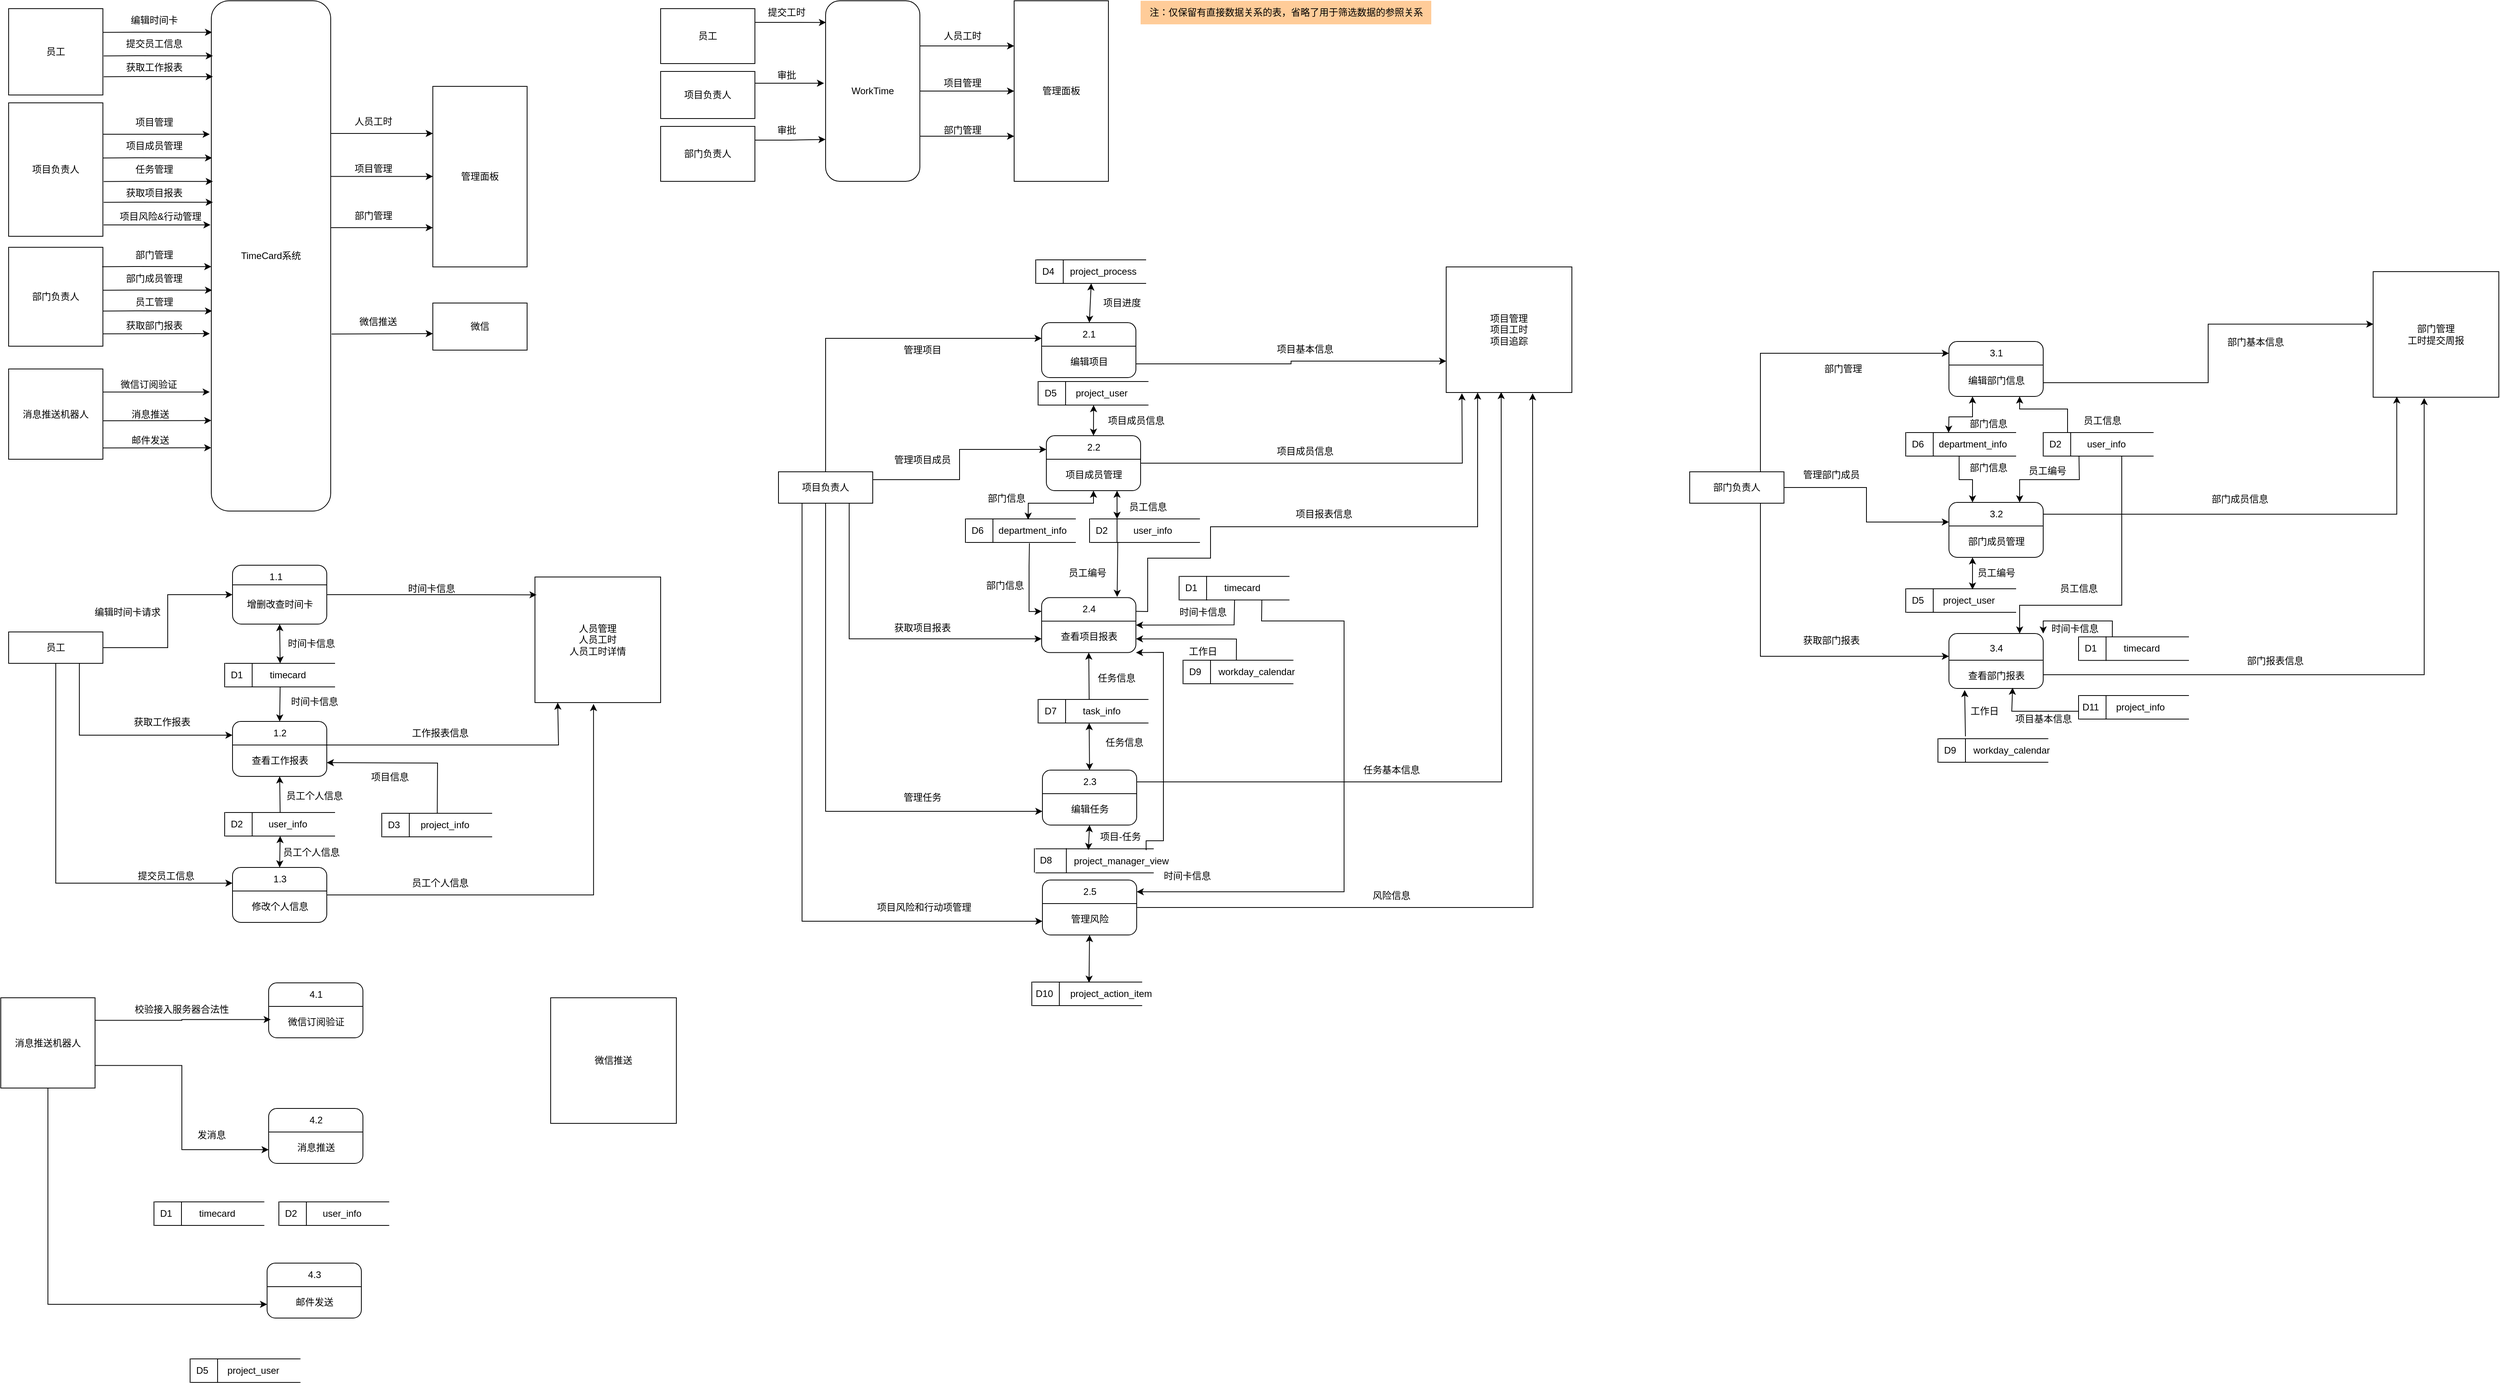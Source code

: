 <mxfile version="26.0.11">
  <diagram name="第 1 页" id="D0PfmcyOCRA9JiAwxKCm">
    <mxGraphModel dx="1388" dy="629" grid="1" gridSize="10" guides="1" tooltips="1" connect="1" arrows="1" fold="1" page="1" pageScale="1" pageWidth="827" pageHeight="1169" math="0" shadow="0">
      <root>
        <mxCell id="0" />
        <mxCell id="1" parent="0" />
        <mxCell id="h8NUrK3ATLSKjU6YulBP-22" style="edgeStyle=orthogonalEdgeStyle;rounded=0;orthogonalLoop=1;jettySize=auto;html=1;exitX=0.5;exitY=0;exitDx=0;exitDy=0;" parent="1" source="h8NUrK3ATLSKjU6YulBP-17" edge="1">
          <mxGeometry relative="1" as="geometry">
            <mxPoint x="920.143" y="39.857" as="targetPoint" />
          </mxGeometry>
        </mxCell>
        <mxCell id="h8NUrK3ATLSKjU6YulBP-17" value="员工" style="rounded=0;whiteSpace=wrap;html=1;" parent="1" vertex="1">
          <mxGeometry x="860" y="20" width="120" height="70" as="geometry" />
        </mxCell>
        <mxCell id="h8NUrK3ATLSKjU6YulBP-18" value="项目负责人" style="rounded=0;whiteSpace=wrap;html=1;" parent="1" vertex="1">
          <mxGeometry x="860" y="100" width="120" height="60" as="geometry" />
        </mxCell>
        <mxCell id="h8NUrK3ATLSKjU6YulBP-33" style="edgeStyle=orthogonalEdgeStyle;rounded=0;orthogonalLoop=1;jettySize=auto;html=1;exitX=1;exitY=0.25;exitDx=0;exitDy=0;entryX=0;entryY=0.25;entryDx=0;entryDy=0;" parent="1" source="h8NUrK3ATLSKjU6YulBP-19" target="h8NUrK3ATLSKjU6YulBP-20" edge="1">
          <mxGeometry relative="1" as="geometry" />
        </mxCell>
        <mxCell id="h8NUrK3ATLSKjU6YulBP-37" style="edgeStyle=orthogonalEdgeStyle;rounded=0;orthogonalLoop=1;jettySize=auto;html=1;exitX=1;exitY=0.75;exitDx=0;exitDy=0;entryX=0;entryY=0.75;entryDx=0;entryDy=0;" parent="1" source="h8NUrK3ATLSKjU6YulBP-19" target="h8NUrK3ATLSKjU6YulBP-20" edge="1">
          <mxGeometry relative="1" as="geometry" />
        </mxCell>
        <mxCell id="h8NUrK3ATLSKjU6YulBP-40" style="edgeStyle=orthogonalEdgeStyle;rounded=0;orthogonalLoop=1;jettySize=auto;html=1;exitX=1;exitY=0.5;exitDx=0;exitDy=0;" parent="1" source="h8NUrK3ATLSKjU6YulBP-19" target="h8NUrK3ATLSKjU6YulBP-20" edge="1">
          <mxGeometry relative="1" as="geometry" />
        </mxCell>
        <mxCell id="h8NUrK3ATLSKjU6YulBP-19" value="WorkTime" style="rounded=1;whiteSpace=wrap;html=1;" parent="1" vertex="1">
          <mxGeometry x="1070" y="10" width="120" height="230" as="geometry" />
        </mxCell>
        <mxCell id="h8NUrK3ATLSKjU6YulBP-20" value="管理面板" style="rounded=0;whiteSpace=wrap;html=1;" parent="1" vertex="1">
          <mxGeometry x="1310" y="10" width="120" height="230" as="geometry" />
        </mxCell>
        <mxCell id="h8NUrK3ATLSKjU6YulBP-21" value="部门负责人" style="rounded=0;whiteSpace=wrap;html=1;" parent="1" vertex="1">
          <mxGeometry x="860" y="170" width="120" height="70" as="geometry" />
        </mxCell>
        <mxCell id="h8NUrK3ATLSKjU6YulBP-25" style="edgeStyle=orthogonalEdgeStyle;rounded=0;orthogonalLoop=1;jettySize=auto;html=1;exitX=1;exitY=0.25;exitDx=0;exitDy=0;" parent="1" source="h8NUrK3ATLSKjU6YulBP-18" edge="1">
          <mxGeometry relative="1" as="geometry">
            <mxPoint x="1068" y="115" as="targetPoint" />
            <Array as="points">
              <mxPoint x="1068" y="115" />
            </Array>
          </mxGeometry>
        </mxCell>
        <mxCell id="h8NUrK3ATLSKjU6YulBP-26" value="审批" style="text;html=1;align=center;verticalAlign=middle;resizable=0;points=[];autosize=1;strokeColor=none;fillColor=none;" parent="1" vertex="1">
          <mxGeometry x="995" y="90" width="50" height="30" as="geometry" />
        </mxCell>
        <mxCell id="h8NUrK3ATLSKjU6YulBP-28" style="edgeStyle=orthogonalEdgeStyle;rounded=0;orthogonalLoop=1;jettySize=auto;html=1;exitX=1;exitY=0.25;exitDx=0;exitDy=0;entryX=0.004;entryY=0.12;entryDx=0;entryDy=0;entryPerimeter=0;" parent="1" source="h8NUrK3ATLSKjU6YulBP-17" target="h8NUrK3ATLSKjU6YulBP-19" edge="1">
          <mxGeometry relative="1" as="geometry" />
        </mxCell>
        <mxCell id="h8NUrK3ATLSKjU6YulBP-29" value="提交工时" style="text;html=1;align=center;verticalAlign=middle;resizable=0;points=[];autosize=1;strokeColor=none;fillColor=none;" parent="1" vertex="1">
          <mxGeometry x="985" y="10" width="70" height="30" as="geometry" />
        </mxCell>
        <mxCell id="h8NUrK3ATLSKjU6YulBP-30" style="edgeStyle=orthogonalEdgeStyle;rounded=0;orthogonalLoop=1;jettySize=auto;html=1;exitX=1;exitY=0.25;exitDx=0;exitDy=0;entryX=-0.001;entryY=0.768;entryDx=0;entryDy=0;entryPerimeter=0;" parent="1" source="h8NUrK3ATLSKjU6YulBP-21" target="h8NUrK3ATLSKjU6YulBP-19" edge="1">
          <mxGeometry relative="1" as="geometry" />
        </mxCell>
        <mxCell id="h8NUrK3ATLSKjU6YulBP-31" value="审批" style="text;html=1;align=center;verticalAlign=middle;resizable=0;points=[];autosize=1;strokeColor=none;fillColor=none;" parent="1" vertex="1">
          <mxGeometry x="995" y="160" width="50" height="30" as="geometry" />
        </mxCell>
        <mxCell id="h8NUrK3ATLSKjU6YulBP-39" value="人员工时" style="text;html=1;align=center;verticalAlign=middle;resizable=0;points=[];autosize=1;strokeColor=none;fillColor=none;" parent="1" vertex="1">
          <mxGeometry x="1209" y="40" width="70" height="30" as="geometry" />
        </mxCell>
        <mxCell id="h8NUrK3ATLSKjU6YulBP-41" value="项目管理" style="text;html=1;align=center;verticalAlign=middle;resizable=0;points=[];autosize=1;strokeColor=none;fillColor=none;" parent="1" vertex="1">
          <mxGeometry x="1209" y="100" width="70" height="30" as="geometry" />
        </mxCell>
        <mxCell id="h8NUrK3ATLSKjU6YulBP-42" value="部门管理" style="text;html=1;align=center;verticalAlign=middle;resizable=0;points=[];autosize=1;strokeColor=none;fillColor=none;" parent="1" vertex="1">
          <mxGeometry x="1209" y="160" width="70" height="30" as="geometry" />
        </mxCell>
        <mxCell id="x7l14iwA549RfiOkNvGw-65" value="TimeCard系统" style="rounded=1;whiteSpace=wrap;html=1;" vertex="1" parent="1">
          <mxGeometry x="288" y="10" width="152" height="650" as="geometry" />
        </mxCell>
        <mxCell id="x7l14iwA549RfiOkNvGw-66" value="员工" style="rounded=0;whiteSpace=wrap;html=1;" vertex="1" parent="1">
          <mxGeometry x="30" y="20" width="120" height="110" as="geometry" />
        </mxCell>
        <mxCell id="x7l14iwA549RfiOkNvGw-73" value="编辑时间卡" style="text;html=1;align=center;verticalAlign=middle;resizable=0;points=[];autosize=1;strokeColor=none;fillColor=none;" vertex="1" parent="1">
          <mxGeometry x="175" y="20" width="80" height="30" as="geometry" />
        </mxCell>
        <mxCell id="x7l14iwA549RfiOkNvGw-74" value="提交员工信息" style="text;html=1;align=center;verticalAlign=middle;resizable=0;points=[];autosize=1;strokeColor=none;fillColor=none;" vertex="1" parent="1">
          <mxGeometry x="165" y="50" width="100" height="30" as="geometry" />
        </mxCell>
        <mxCell id="x7l14iwA549RfiOkNvGw-75" value="获取工作报表" style="text;html=1;align=center;verticalAlign=middle;resizable=0;points=[];autosize=1;strokeColor=none;fillColor=none;" vertex="1" parent="1">
          <mxGeometry x="165" y="80" width="100" height="30" as="geometry" />
        </mxCell>
        <mxCell id="x7l14iwA549RfiOkNvGw-76" value="项目负责人" style="rounded=0;whiteSpace=wrap;html=1;" vertex="1" parent="1">
          <mxGeometry x="30" y="140" width="120" height="170" as="geometry" />
        </mxCell>
        <mxCell id="x7l14iwA549RfiOkNvGw-77" value="部门负责人" style="rounded=0;whiteSpace=wrap;html=1;" vertex="1" parent="1">
          <mxGeometry x="30" y="324" width="120" height="126" as="geometry" />
        </mxCell>
        <mxCell id="x7l14iwA549RfiOkNvGw-78" value="项目管理" style="text;html=1;align=center;verticalAlign=middle;resizable=0;points=[];autosize=1;strokeColor=none;fillColor=none;" vertex="1" parent="1">
          <mxGeometry x="180" y="150" width="70" height="30" as="geometry" />
        </mxCell>
        <mxCell id="x7l14iwA549RfiOkNvGw-79" value="项目成员管理" style="text;html=1;align=center;verticalAlign=middle;resizable=0;points=[];autosize=1;strokeColor=none;fillColor=none;" vertex="1" parent="1">
          <mxGeometry x="165" y="180" width="100" height="30" as="geometry" />
        </mxCell>
        <mxCell id="x7l14iwA549RfiOkNvGw-80" value="任务管理" style="text;html=1;align=center;verticalAlign=middle;resizable=0;points=[];autosize=1;strokeColor=none;fillColor=none;" vertex="1" parent="1">
          <mxGeometry x="180" y="210" width="70" height="30" as="geometry" />
        </mxCell>
        <mxCell id="x7l14iwA549RfiOkNvGw-81" value="部门管理" style="text;html=1;align=center;verticalAlign=middle;resizable=0;points=[];autosize=1;strokeColor=none;fillColor=none;" vertex="1" parent="1">
          <mxGeometry x="180" y="319" width="70" height="30" as="geometry" />
        </mxCell>
        <mxCell id="x7l14iwA549RfiOkNvGw-82" value="部门成员管理" style="text;html=1;align=center;verticalAlign=middle;resizable=0;points=[];autosize=1;strokeColor=none;fillColor=none;" vertex="1" parent="1">
          <mxGeometry x="165" y="349" width="100" height="30" as="geometry" />
        </mxCell>
        <mxCell id="x7l14iwA549RfiOkNvGw-83" value="员工管理" style="text;html=1;align=center;verticalAlign=middle;resizable=0;points=[];autosize=1;strokeColor=none;fillColor=none;" vertex="1" parent="1">
          <mxGeometry x="180" y="379" width="70" height="30" as="geometry" />
        </mxCell>
        <mxCell id="x7l14iwA549RfiOkNvGw-84" value="获取项目报表" style="text;html=1;align=center;verticalAlign=middle;resizable=0;points=[];autosize=1;strokeColor=none;fillColor=none;" vertex="1" parent="1">
          <mxGeometry x="165" y="240" width="100" height="30" as="geometry" />
        </mxCell>
        <mxCell id="x7l14iwA549RfiOkNvGw-85" value="项目风险&amp;amp;行动管理" style="text;html=1;align=center;verticalAlign=middle;resizable=0;points=[];autosize=1;strokeColor=none;fillColor=none;" vertex="1" parent="1">
          <mxGeometry x="158" y="270" width="130" height="30" as="geometry" />
        </mxCell>
        <mxCell id="x7l14iwA549RfiOkNvGw-86" value="获取部门报表" style="text;html=1;align=center;verticalAlign=middle;resizable=0;points=[];autosize=1;strokeColor=none;fillColor=none;" vertex="1" parent="1">
          <mxGeometry x="165" y="409" width="100" height="30" as="geometry" />
        </mxCell>
        <mxCell id="x7l14iwA549RfiOkNvGw-87" value="" style="endArrow=classic;html=1;rounded=0;exitX=0.999;exitY=0.875;exitDx=0;exitDy=0;exitPerimeter=0;" edge="1" parent="1" source="x7l14iwA549RfiOkNvGw-77">
          <mxGeometry width="50" height="50" relative="1" as="geometry">
            <mxPoint x="198" y="449" as="sourcePoint" />
            <mxPoint x="286" y="434" as="targetPoint" />
          </mxGeometry>
        </mxCell>
        <mxCell id="x7l14iwA549RfiOkNvGw-88" value="" style="endArrow=classic;html=1;rounded=0;exitX=0.983;exitY=0.645;exitDx=0;exitDy=0;exitPerimeter=0;entryX=-0.007;entryY=0.859;entryDx=0;entryDy=0;entryPerimeter=0;" edge="1" parent="1">
          <mxGeometry width="50" height="50" relative="1" as="geometry">
            <mxPoint x="150.0" y="405.27" as="sourcePoint" />
            <mxPoint x="288.976" y="405.14" as="targetPoint" />
            <Array as="points">
              <mxPoint x="192.04" y="405" />
            </Array>
          </mxGeometry>
        </mxCell>
        <mxCell id="x7l14iwA549RfiOkNvGw-89" value="" style="endArrow=classic;html=1;rounded=0;exitX=0.983;exitY=0.645;exitDx=0;exitDy=0;exitPerimeter=0;entryX=-0.007;entryY=0.859;entryDx=0;entryDy=0;entryPerimeter=0;" edge="1" parent="1">
          <mxGeometry width="50" height="50" relative="1" as="geometry">
            <mxPoint x="150.0" y="378.79" as="sourcePoint" />
            <mxPoint x="288.976" y="378.66" as="targetPoint" />
            <Array as="points">
              <mxPoint x="192.04" y="378.52" />
            </Array>
          </mxGeometry>
        </mxCell>
        <mxCell id="x7l14iwA549RfiOkNvGw-90" value="" style="endArrow=classic;html=1;rounded=0;exitX=0.983;exitY=0.645;exitDx=0;exitDy=0;exitPerimeter=0;entryX=-0.007;entryY=0.859;entryDx=0;entryDy=0;entryPerimeter=0;" edge="1" parent="1">
          <mxGeometry width="50" height="50" relative="1" as="geometry">
            <mxPoint x="149.02" y="348.79" as="sourcePoint" />
            <mxPoint x="287.996" y="348.66" as="targetPoint" />
            <Array as="points">
              <mxPoint x="191.06" y="348.52" />
            </Array>
          </mxGeometry>
        </mxCell>
        <mxCell id="x7l14iwA549RfiOkNvGw-91" value="" style="endArrow=classic;html=1;rounded=0;exitX=0.999;exitY=0.875;exitDx=0;exitDy=0;exitPerimeter=0;entryX=-0.016;entryY=0.921;entryDx=0;entryDy=0;entryPerimeter=0;" edge="1" parent="1">
          <mxGeometry width="50" height="50" relative="1" as="geometry">
            <mxPoint x="150.98" y="295.48" as="sourcePoint" />
            <mxPoint x="286.98" y="295.48" as="targetPoint" />
          </mxGeometry>
        </mxCell>
        <mxCell id="x7l14iwA549RfiOkNvGw-92" value="" style="endArrow=classic;html=1;rounded=0;exitX=0.983;exitY=0.645;exitDx=0;exitDy=0;exitPerimeter=0;entryX=-0.007;entryY=0.859;entryDx=0;entryDy=0;entryPerimeter=0;" edge="1" parent="1">
          <mxGeometry width="50" height="50" relative="1" as="geometry">
            <mxPoint x="150.98" y="266.75" as="sourcePoint" />
            <mxPoint x="289.956" y="266.62" as="targetPoint" />
            <Array as="points">
              <mxPoint x="193.02" y="266.48" />
            </Array>
          </mxGeometry>
        </mxCell>
        <mxCell id="x7l14iwA549RfiOkNvGw-93" value="" style="endArrow=classic;html=1;rounded=0;exitX=0.983;exitY=0.645;exitDx=0;exitDy=0;exitPerimeter=0;entryX=-0.007;entryY=0.859;entryDx=0;entryDy=0;entryPerimeter=0;" edge="1" parent="1">
          <mxGeometry width="50" height="50" relative="1" as="geometry">
            <mxPoint x="150.98" y="240.27" as="sourcePoint" />
            <mxPoint x="289.956" y="240.14" as="targetPoint" />
            <Array as="points">
              <mxPoint x="193.02" y="240" />
            </Array>
          </mxGeometry>
        </mxCell>
        <mxCell id="x7l14iwA549RfiOkNvGw-94" value="" style="endArrow=classic;html=1;rounded=0;exitX=0.983;exitY=0.645;exitDx=0;exitDy=0;exitPerimeter=0;entryX=-0.007;entryY=0.859;entryDx=0;entryDy=0;entryPerimeter=0;" edge="1" parent="1">
          <mxGeometry width="50" height="50" relative="1" as="geometry">
            <mxPoint x="150.0" y="210.27" as="sourcePoint" />
            <mxPoint x="288.976" y="210.14" as="targetPoint" />
            <Array as="points">
              <mxPoint x="192.04" y="210" />
            </Array>
          </mxGeometry>
        </mxCell>
        <mxCell id="x7l14iwA549RfiOkNvGw-95" value="" style="endArrow=classic;html=1;rounded=0;exitX=0.999;exitY=0.875;exitDx=0;exitDy=0;exitPerimeter=0;entryX=-0.016;entryY=0.921;entryDx=0;entryDy=0;entryPerimeter=0;" edge="1" parent="1">
          <mxGeometry width="50" height="50" relative="1" as="geometry">
            <mxPoint x="150" y="180" as="sourcePoint" />
            <mxPoint x="286" y="180" as="targetPoint" />
          </mxGeometry>
        </mxCell>
        <mxCell id="x7l14iwA549RfiOkNvGw-96" value="" style="endArrow=classic;html=1;rounded=0;exitX=0.983;exitY=0.645;exitDx=0;exitDy=0;exitPerimeter=0;entryX=-0.007;entryY=0.859;entryDx=0;entryDy=0;entryPerimeter=0;" edge="1" parent="1">
          <mxGeometry width="50" height="50" relative="1" as="geometry">
            <mxPoint x="150.98" y="106.75" as="sourcePoint" />
            <mxPoint x="289.956" y="106.62" as="targetPoint" />
            <Array as="points">
              <mxPoint x="193.02" y="106.48" />
            </Array>
          </mxGeometry>
        </mxCell>
        <mxCell id="x7l14iwA549RfiOkNvGw-97" value="" style="endArrow=classic;html=1;rounded=0;exitX=0.983;exitY=0.645;exitDx=0;exitDy=0;exitPerimeter=0;entryX=-0.007;entryY=0.859;entryDx=0;entryDy=0;entryPerimeter=0;" edge="1" parent="1">
          <mxGeometry width="50" height="50" relative="1" as="geometry">
            <mxPoint x="150.98" y="80.27" as="sourcePoint" />
            <mxPoint x="289.956" y="80.14" as="targetPoint" />
            <Array as="points">
              <mxPoint x="193.02" y="80" />
            </Array>
          </mxGeometry>
        </mxCell>
        <mxCell id="x7l14iwA549RfiOkNvGw-98" value="" style="endArrow=classic;html=1;rounded=0;exitX=0.983;exitY=0.645;exitDx=0;exitDy=0;exitPerimeter=0;entryX=-0.007;entryY=0.859;entryDx=0;entryDy=0;entryPerimeter=0;" edge="1" parent="1">
          <mxGeometry width="50" height="50" relative="1" as="geometry">
            <mxPoint x="150.0" y="50.27" as="sourcePoint" />
            <mxPoint x="288.976" y="50.14" as="targetPoint" />
            <Array as="points">
              <mxPoint x="192.04" y="50" />
            </Array>
          </mxGeometry>
        </mxCell>
        <mxCell id="x7l14iwA549RfiOkNvGw-99" value="管理面板" style="rounded=0;whiteSpace=wrap;html=1;" vertex="1" parent="1">
          <mxGeometry x="570" y="119" width="120" height="230" as="geometry" />
        </mxCell>
        <mxCell id="x7l14iwA549RfiOkNvGw-100" value="人员工时" style="text;html=1;align=center;verticalAlign=middle;resizable=0;points=[];autosize=1;strokeColor=none;fillColor=none;" vertex="1" parent="1">
          <mxGeometry x="459" y="149" width="70" height="30" as="geometry" />
        </mxCell>
        <mxCell id="x7l14iwA549RfiOkNvGw-101" value="项目管理" style="text;html=1;align=center;verticalAlign=middle;resizable=0;points=[];autosize=1;strokeColor=none;fillColor=none;" vertex="1" parent="1">
          <mxGeometry x="459" y="209" width="70" height="30" as="geometry" />
        </mxCell>
        <mxCell id="x7l14iwA549RfiOkNvGw-102" value="部门管理" style="text;html=1;align=center;verticalAlign=middle;resizable=0;points=[];autosize=1;strokeColor=none;fillColor=none;" vertex="1" parent="1">
          <mxGeometry x="459" y="269" width="70" height="30" as="geometry" />
        </mxCell>
        <mxCell id="x7l14iwA549RfiOkNvGw-103" value="" style="endArrow=classic;html=1;rounded=0;exitX=0.999;exitY=0.875;exitDx=0;exitDy=0;exitPerimeter=0;" edge="1" parent="1">
          <mxGeometry width="50" height="50" relative="1" as="geometry">
            <mxPoint x="440" y="179" as="sourcePoint" />
            <mxPoint x="570" y="179" as="targetPoint" />
          </mxGeometry>
        </mxCell>
        <mxCell id="x7l14iwA549RfiOkNvGw-104" value="" style="endArrow=classic;html=1;rounded=0;exitX=0.999;exitY=0.875;exitDx=0;exitDy=0;exitPerimeter=0;" edge="1" parent="1">
          <mxGeometry width="50" height="50" relative="1" as="geometry">
            <mxPoint x="440" y="233.76" as="sourcePoint" />
            <mxPoint x="570" y="233.76" as="targetPoint" />
          </mxGeometry>
        </mxCell>
        <mxCell id="x7l14iwA549RfiOkNvGw-105" value="" style="endArrow=classic;html=1;rounded=0;exitX=0.999;exitY=0.875;exitDx=0;exitDy=0;exitPerimeter=0;" edge="1" parent="1">
          <mxGeometry width="50" height="50" relative="1" as="geometry">
            <mxPoint x="440" y="299" as="sourcePoint" />
            <mxPoint x="570" y="299" as="targetPoint" />
          </mxGeometry>
        </mxCell>
        <mxCell id="x7l14iwA549RfiOkNvGw-188" style="edgeStyle=orthogonalEdgeStyle;rounded=0;orthogonalLoop=1;jettySize=auto;html=1;exitX=1;exitY=0.5;exitDx=0;exitDy=0;entryX=0;entryY=0.5;entryDx=0;entryDy=0;" edge="1" parent="1" source="x7l14iwA549RfiOkNvGw-106" target="x7l14iwA549RfiOkNvGw-113">
          <mxGeometry relative="1" as="geometry" />
        </mxCell>
        <mxCell id="x7l14iwA549RfiOkNvGw-189" style="edgeStyle=orthogonalEdgeStyle;rounded=0;orthogonalLoop=1;jettySize=auto;html=1;exitX=0.75;exitY=1;exitDx=0;exitDy=0;entryX=0;entryY=0.25;entryDx=0;entryDy=0;" edge="1" parent="1" source="x7l14iwA549RfiOkNvGw-106" target="x7l14iwA549RfiOkNvGw-123">
          <mxGeometry relative="1" as="geometry" />
        </mxCell>
        <mxCell id="x7l14iwA549RfiOkNvGw-190" style="edgeStyle=orthogonalEdgeStyle;rounded=0;orthogonalLoop=1;jettySize=auto;html=1;exitX=0.5;exitY=1;exitDx=0;exitDy=0;entryX=0.5;entryY=0;entryDx=0;entryDy=0;" edge="1" parent="1" source="x7l14iwA549RfiOkNvGw-106" target="x7l14iwA549RfiOkNvGw-120">
          <mxGeometry relative="1" as="geometry" />
        </mxCell>
        <mxCell id="x7l14iwA549RfiOkNvGw-106" value="员工" style="rounded=0;whiteSpace=wrap;html=1;" vertex="1" parent="1">
          <mxGeometry x="30" y="813.99" width="120" height="40" as="geometry" />
        </mxCell>
        <mxCell id="x7l14iwA549RfiOkNvGw-107" value="编辑时间卡请求" style="text;html=1;align=center;verticalAlign=middle;resizable=0;points=[];autosize=1;strokeColor=none;fillColor=none;" vertex="1" parent="1">
          <mxGeometry x="126.25" y="773.99" width="110" height="30" as="geometry" />
        </mxCell>
        <mxCell id="x7l14iwA549RfiOkNvGw-108" value="提交员工信息" style="text;html=1;align=center;verticalAlign=middle;resizable=0;points=[];autosize=1;strokeColor=none;fillColor=none;" vertex="1" parent="1">
          <mxGeometry x="180" y="1109.99" width="100" height="30" as="geometry" />
        </mxCell>
        <mxCell id="x7l14iwA549RfiOkNvGw-109" value="获取工作报表" style="text;html=1;align=center;verticalAlign=middle;resizable=0;points=[];autosize=1;strokeColor=none;fillColor=none;" vertex="1" parent="1">
          <mxGeometry x="175" y="913.99" width="100" height="30" as="geometry" />
        </mxCell>
        <mxCell id="x7l14iwA549RfiOkNvGw-113" value="&lt;div style=&quot;&quot;&gt;&lt;br&gt;&lt;/div&gt;" style="rounded=1;whiteSpace=wrap;html=1;align=center;" vertex="1" parent="1">
          <mxGeometry x="315" y="728.99" width="120" height="75" as="geometry" />
        </mxCell>
        <mxCell id="x7l14iwA549RfiOkNvGw-114" value="" style="shape=partialRectangle;whiteSpace=wrap;html=1;right=0;top=0;bottom=0;fillColor=none;routingCenterX=-0.5;rotation=-90;" vertex="1" parent="1">
          <mxGeometry x="365" y="683.99" width="20" height="120" as="geometry" />
        </mxCell>
        <mxCell id="x7l14iwA549RfiOkNvGw-115" value="1.1" style="text;html=1;align=center;verticalAlign=middle;resizable=0;points=[];autosize=1;strokeColor=none;fillColor=none;" vertex="1" parent="1">
          <mxGeometry x="350" y="728.99" width="40" height="30" as="geometry" />
        </mxCell>
        <mxCell id="x7l14iwA549RfiOkNvGw-116" value="增删改查时间卡" style="text;html=1;align=center;verticalAlign=middle;resizable=0;points=[];autosize=1;strokeColor=none;fillColor=none;" vertex="1" parent="1">
          <mxGeometry x="320" y="763.99" width="110" height="30" as="geometry" />
        </mxCell>
        <mxCell id="x7l14iwA549RfiOkNvGw-119" value="&lt;div style=&quot;&quot;&gt;&lt;br&gt;&lt;/div&gt;" style="rounded=1;whiteSpace=wrap;html=1;align=center;" vertex="1" parent="1">
          <mxGeometry x="315.0" y="1113.99" width="120" height="70" as="geometry" />
        </mxCell>
        <mxCell id="x7l14iwA549RfiOkNvGw-120" value="" style="shape=partialRectangle;whiteSpace=wrap;html=1;right=0;top=0;bottom=0;fillColor=none;routingCenterX=-0.5;rotation=-90;" vertex="1" parent="1">
          <mxGeometry x="365.0" y="1073.99" width="20" height="120" as="geometry" />
        </mxCell>
        <mxCell id="x7l14iwA549RfiOkNvGw-121" value="1.3" style="text;html=1;align=center;verticalAlign=middle;resizable=0;points=[];autosize=1;strokeColor=none;fillColor=none;" vertex="1" parent="1">
          <mxGeometry x="355.0" y="1113.99" width="40" height="30" as="geometry" />
        </mxCell>
        <mxCell id="x7l14iwA549RfiOkNvGw-122" value="修改个人信息" style="text;html=1;align=center;verticalAlign=middle;resizable=0;points=[];autosize=1;strokeColor=none;fillColor=none;" vertex="1" parent="1">
          <mxGeometry x="325.0" y="1148.99" width="100" height="30" as="geometry" />
        </mxCell>
        <mxCell id="x7l14iwA549RfiOkNvGw-123" value="&lt;div style=&quot;&quot;&gt;&lt;br&gt;&lt;/div&gt;" style="rounded=1;whiteSpace=wrap;html=1;align=center;" vertex="1" parent="1">
          <mxGeometry x="315.0" y="927.99" width="120" height="70" as="geometry" />
        </mxCell>
        <mxCell id="x7l14iwA549RfiOkNvGw-124" value="" style="shape=partialRectangle;whiteSpace=wrap;html=1;right=0;top=0;bottom=0;fillColor=none;routingCenterX=-0.5;rotation=-90;" vertex="1" parent="1">
          <mxGeometry x="365.0" y="887.99" width="20" height="120" as="geometry" />
        </mxCell>
        <mxCell id="x7l14iwA549RfiOkNvGw-125" value="1.2" style="text;html=1;align=center;verticalAlign=middle;resizable=0;points=[];autosize=1;strokeColor=none;fillColor=none;" vertex="1" parent="1">
          <mxGeometry x="355.0" y="927.99" width="40" height="30" as="geometry" />
        </mxCell>
        <mxCell id="x7l14iwA549RfiOkNvGw-126" value="查看工作报表" style="text;html=1;align=center;verticalAlign=middle;resizable=0;points=[];autosize=1;strokeColor=none;fillColor=none;" vertex="1" parent="1">
          <mxGeometry x="325.0" y="962.99" width="100" height="30" as="geometry" />
        </mxCell>
        <mxCell id="x7l14iwA549RfiOkNvGw-157" value="" style="group" vertex="1" connectable="0" parent="1">
          <mxGeometry x="300" y="853.99" width="145.005" height="30.01" as="geometry" />
        </mxCell>
        <mxCell id="x7l14iwA549RfiOkNvGw-149" value="" style="shape=partialRectangle;whiteSpace=wrap;html=1;top=0;bottom=0;fillColor=none;rotation=-90;" vertex="1" parent="x7l14iwA549RfiOkNvGw-157">
          <mxGeometry x="60.63" y="-54.37" width="30" height="138.75" as="geometry" />
        </mxCell>
        <mxCell id="x7l14iwA549RfiOkNvGw-151" value="" style="shape=partialRectangle;whiteSpace=wrap;html=1;right=0;top=0;bottom=0;fillColor=none;routingCenterX=-0.5;" vertex="1" parent="x7l14iwA549RfiOkNvGw-157">
          <mxGeometry x="5" width="20" height="30" as="geometry" />
        </mxCell>
        <mxCell id="x7l14iwA549RfiOkNvGw-155" value="" style="shape=partialRectangle;whiteSpace=wrap;html=1;right=0;top=0;bottom=0;fillColor=none;routingCenterX=-0.5;" vertex="1" parent="x7l14iwA549RfiOkNvGw-157">
          <mxGeometry x="40" width="30" height="30" as="geometry" />
        </mxCell>
        <mxCell id="x7l14iwA549RfiOkNvGw-156" value="D1" style="text;html=1;align=center;verticalAlign=middle;resizable=0;points=[];autosize=1;strokeColor=none;fillColor=none;" vertex="1" parent="x7l14iwA549RfiOkNvGw-157">
          <mxGeometry y="0.01" width="40" height="30" as="geometry" />
        </mxCell>
        <mxCell id="x7l14iwA549RfiOkNvGw-137" value="timecard" style="text;html=1;align=center;verticalAlign=middle;resizable=0;points=[];autosize=1;strokeColor=none;fillColor=none;" vertex="1" parent="x7l14iwA549RfiOkNvGw-157">
          <mxGeometry x="50" width="70" height="30" as="geometry" />
        </mxCell>
        <mxCell id="x7l14iwA549RfiOkNvGw-164" value="" style="group" vertex="1" connectable="0" parent="1">
          <mxGeometry x="300" y="1043.98" width="145.005" height="30.01" as="geometry" />
        </mxCell>
        <mxCell id="x7l14iwA549RfiOkNvGw-165" value="" style="shape=partialRectangle;whiteSpace=wrap;html=1;top=0;bottom=0;fillColor=none;rotation=-90;" vertex="1" parent="x7l14iwA549RfiOkNvGw-164">
          <mxGeometry x="60.63" y="-54.37" width="30" height="138.75" as="geometry" />
        </mxCell>
        <mxCell id="x7l14iwA549RfiOkNvGw-166" value="" style="shape=partialRectangle;whiteSpace=wrap;html=1;right=0;top=0;bottom=0;fillColor=none;routingCenterX=-0.5;" vertex="1" parent="x7l14iwA549RfiOkNvGw-164">
          <mxGeometry x="5" width="20" height="30" as="geometry" />
        </mxCell>
        <mxCell id="x7l14iwA549RfiOkNvGw-167" value="" style="shape=partialRectangle;whiteSpace=wrap;html=1;right=0;top=0;bottom=0;fillColor=none;routingCenterX=-0.5;" vertex="1" parent="x7l14iwA549RfiOkNvGw-164">
          <mxGeometry x="40" width="30" height="30" as="geometry" />
        </mxCell>
        <mxCell id="x7l14iwA549RfiOkNvGw-168" value="D2" style="text;html=1;align=center;verticalAlign=middle;resizable=0;points=[];autosize=1;strokeColor=none;fillColor=none;" vertex="1" parent="x7l14iwA549RfiOkNvGw-164">
          <mxGeometry y="0.01" width="40" height="30" as="geometry" />
        </mxCell>
        <mxCell id="x7l14iwA549RfiOkNvGw-169" value="user_info" style="text;html=1;align=center;verticalAlign=middle;resizable=0;points=[];autosize=1;strokeColor=none;fillColor=none;" vertex="1" parent="x7l14iwA549RfiOkNvGw-164">
          <mxGeometry x="50" width="70" height="30" as="geometry" />
        </mxCell>
        <mxCell id="x7l14iwA549RfiOkNvGw-170" value="" style="group" vertex="1" connectable="0" parent="1">
          <mxGeometry x="500" y="1044.99" width="145.005" height="30.01" as="geometry" />
        </mxCell>
        <mxCell id="x7l14iwA549RfiOkNvGw-171" value="" style="shape=partialRectangle;whiteSpace=wrap;html=1;top=0;bottom=0;fillColor=none;rotation=-90;" vertex="1" parent="x7l14iwA549RfiOkNvGw-170">
          <mxGeometry x="60.63" y="-54.37" width="30" height="138.75" as="geometry" />
        </mxCell>
        <mxCell id="x7l14iwA549RfiOkNvGw-172" value="" style="shape=partialRectangle;whiteSpace=wrap;html=1;right=0;top=0;bottom=0;fillColor=none;routingCenterX=-0.5;" vertex="1" parent="x7l14iwA549RfiOkNvGw-170">
          <mxGeometry x="5" width="20" height="30" as="geometry" />
        </mxCell>
        <mxCell id="x7l14iwA549RfiOkNvGw-173" value="" style="shape=partialRectangle;whiteSpace=wrap;html=1;right=0;top=0;bottom=0;fillColor=none;routingCenterX=-0.5;" vertex="1" parent="x7l14iwA549RfiOkNvGw-170">
          <mxGeometry x="40" width="30" height="30" as="geometry" />
        </mxCell>
        <mxCell id="x7l14iwA549RfiOkNvGw-174" value="D3" style="text;html=1;align=center;verticalAlign=middle;resizable=0;points=[];autosize=1;strokeColor=none;fillColor=none;" vertex="1" parent="x7l14iwA549RfiOkNvGw-170">
          <mxGeometry y="0.01" width="40" height="30" as="geometry" />
        </mxCell>
        <mxCell id="x7l14iwA549RfiOkNvGw-175" value="project_info" style="text;html=1;align=center;verticalAlign=middle;resizable=0;points=[];autosize=1;strokeColor=none;fillColor=none;" vertex="1" parent="x7l14iwA549RfiOkNvGw-170">
          <mxGeometry x="40" width="90" height="30" as="geometry" />
        </mxCell>
        <mxCell id="x7l14iwA549RfiOkNvGw-176" value="人员管理&lt;div&gt;人员工时&lt;/div&gt;&lt;div&gt;人员工时详情&lt;/div&gt;" style="rounded=0;whiteSpace=wrap;html=1;" vertex="1" parent="1">
          <mxGeometry x="700" y="743.99" width="160" height="160" as="geometry" />
        </mxCell>
        <mxCell id="x7l14iwA549RfiOkNvGw-177" value="时间卡信息" style="text;html=1;align=center;verticalAlign=middle;resizable=0;points=[];autosize=1;strokeColor=none;fillColor=none;" vertex="1" parent="1">
          <mxGeometry x="527.5" y="743.99" width="80" height="30" as="geometry" />
        </mxCell>
        <mxCell id="x7l14iwA549RfiOkNvGw-178" value="工作报表信息" style="text;html=1;align=center;verticalAlign=middle;resizable=0;points=[];autosize=1;strokeColor=none;fillColor=none;" vertex="1" parent="1">
          <mxGeometry x="529" y="927.99" width="100" height="30" as="geometry" />
        </mxCell>
        <mxCell id="x7l14iwA549RfiOkNvGw-179" value="员工个人信息" style="text;html=1;align=center;verticalAlign=middle;resizable=0;points=[];autosize=1;strokeColor=none;fillColor=none;" vertex="1" parent="1">
          <mxGeometry x="529" y="1118.99" width="100" height="30" as="geometry" />
        </mxCell>
        <mxCell id="x7l14iwA549RfiOkNvGw-180" value="时间卡信息" style="text;html=1;align=center;verticalAlign=middle;resizable=0;points=[];autosize=1;strokeColor=none;fillColor=none;" vertex="1" parent="1">
          <mxGeometry x="375" y="813.99" width="80" height="30" as="geometry" />
        </mxCell>
        <mxCell id="x7l14iwA549RfiOkNvGw-181" value="员工个人信息" style="text;html=1;align=center;verticalAlign=middle;resizable=0;points=[];autosize=1;strokeColor=none;fillColor=none;" vertex="1" parent="1">
          <mxGeometry x="365" y="1079.99" width="100" height="30" as="geometry" />
        </mxCell>
        <mxCell id="x7l14iwA549RfiOkNvGw-182" value="项目信息" style="text;html=1;align=center;verticalAlign=middle;resizable=0;points=[];autosize=1;strokeColor=none;fillColor=none;" vertex="1" parent="1">
          <mxGeometry x="480" y="983.99" width="70" height="30" as="geometry" />
        </mxCell>
        <mxCell id="x7l14iwA549RfiOkNvGw-184" style="edgeStyle=orthogonalEdgeStyle;rounded=0;orthogonalLoop=1;jettySize=auto;html=1;exitX=1;exitY=0.5;exitDx=0;exitDy=0;entryX=0.466;entryY=1.011;entryDx=0;entryDy=0;entryPerimeter=0;" edge="1" parent="1" source="x7l14iwA549RfiOkNvGw-119" target="x7l14iwA549RfiOkNvGw-176">
          <mxGeometry relative="1" as="geometry" />
        </mxCell>
        <mxCell id="x7l14iwA549RfiOkNvGw-185" value="" style="endArrow=classic;startArrow=classic;html=1;rounded=0;exitX=0.5;exitY=0;exitDx=0;exitDy=0;entryX=0;entryY=0.5;entryDx=0;entryDy=0;" edge="1" parent="1" source="x7l14iwA549RfiOkNvGw-119" target="x7l14iwA549RfiOkNvGw-165">
          <mxGeometry width="50" height="50" relative="1" as="geometry">
            <mxPoint x="560" y="1033.99" as="sourcePoint" />
            <mxPoint x="610" y="983.99" as="targetPoint" />
          </mxGeometry>
        </mxCell>
        <mxCell id="x7l14iwA549RfiOkNvGw-187" style="edgeStyle=orthogonalEdgeStyle;rounded=0;orthogonalLoop=1;jettySize=auto;html=1;exitX=1;exitY=0.5;exitDx=0;exitDy=0;entryX=0.013;entryY=0.142;entryDx=0;entryDy=0;entryPerimeter=0;" edge="1" parent="1" source="x7l14iwA549RfiOkNvGw-113" target="x7l14iwA549RfiOkNvGw-176">
          <mxGeometry relative="1" as="geometry" />
        </mxCell>
        <mxCell id="x7l14iwA549RfiOkNvGw-193" value="" style="endArrow=classic;startArrow=classic;html=1;rounded=0;exitX=1;exitY=0.5;exitDx=0;exitDy=0;entryX=0.5;entryY=1;entryDx=0;entryDy=0;" edge="1" parent="1" source="x7l14iwA549RfiOkNvGw-149" target="x7l14iwA549RfiOkNvGw-113">
          <mxGeometry width="50" height="50" relative="1" as="geometry">
            <mxPoint x="560" y="1033.99" as="sourcePoint" />
            <mxPoint x="610" y="983.99" as="targetPoint" />
          </mxGeometry>
        </mxCell>
        <mxCell id="x7l14iwA549RfiOkNvGw-194" value="时间卡信息" style="text;html=1;align=center;verticalAlign=middle;resizable=0;points=[];autosize=1;strokeColor=none;fillColor=none;" vertex="1" parent="1">
          <mxGeometry x="379" y="887.99" width="80" height="30" as="geometry" />
        </mxCell>
        <mxCell id="x7l14iwA549RfiOkNvGw-195" value="" style="endArrow=classic;html=1;rounded=0;exitX=1;exitY=0.5;exitDx=0;exitDy=0;entryX=0.5;entryY=1;entryDx=0;entryDy=0;" edge="1" parent="1" source="x7l14iwA549RfiOkNvGw-165" target="x7l14iwA549RfiOkNvGw-123">
          <mxGeometry width="50" height="50" relative="1" as="geometry">
            <mxPoint x="560" y="1033.99" as="sourcePoint" />
            <mxPoint x="610" y="983.99" as="targetPoint" />
          </mxGeometry>
        </mxCell>
        <mxCell id="x7l14iwA549RfiOkNvGw-196" value="" style="endArrow=classic;html=1;rounded=0;exitX=0;exitY=0.5;exitDx=0;exitDy=0;entryX=0.5;entryY=0;entryDx=0;entryDy=0;" edge="1" parent="1" source="x7l14iwA549RfiOkNvGw-149" target="x7l14iwA549RfiOkNvGw-123">
          <mxGeometry width="50" height="50" relative="1" as="geometry">
            <mxPoint x="560" y="1033.99" as="sourcePoint" />
            <mxPoint x="610" y="983.99" as="targetPoint" />
          </mxGeometry>
        </mxCell>
        <mxCell id="x7l14iwA549RfiOkNvGw-197" value="" style="endArrow=classic;html=1;rounded=0;exitX=1;exitY=0.5;exitDx=0;exitDy=0;entryX=1;entryY=0.75;entryDx=0;entryDy=0;" edge="1" parent="1" source="x7l14iwA549RfiOkNvGw-171" target="x7l14iwA549RfiOkNvGw-123">
          <mxGeometry width="50" height="50" relative="1" as="geometry">
            <mxPoint x="560" y="1033.99" as="sourcePoint" />
            <mxPoint x="610" y="983.99" as="targetPoint" />
            <Array as="points">
              <mxPoint x="576" y="980.99" />
            </Array>
          </mxGeometry>
        </mxCell>
        <mxCell id="x7l14iwA549RfiOkNvGw-198" value="员工个人信息" style="text;html=1;align=center;verticalAlign=middle;resizable=0;points=[];autosize=1;strokeColor=none;fillColor=none;" vertex="1" parent="1">
          <mxGeometry x="369" y="1007.99" width="100" height="30" as="geometry" />
        </mxCell>
        <mxCell id="x7l14iwA549RfiOkNvGw-258" style="edgeStyle=orthogonalEdgeStyle;rounded=0;orthogonalLoop=1;jettySize=auto;html=1;exitX=0.5;exitY=0;exitDx=0;exitDy=0;entryX=0.5;entryY=0;entryDx=0;entryDy=0;" edge="1" parent="1" source="x7l14iwA549RfiOkNvGw-199" target="x7l14iwA549RfiOkNvGw-202">
          <mxGeometry relative="1" as="geometry" />
        </mxCell>
        <mxCell id="x7l14iwA549RfiOkNvGw-306" style="edgeStyle=orthogonalEdgeStyle;rounded=0;orthogonalLoop=1;jettySize=auto;html=1;exitX=1;exitY=0.25;exitDx=0;exitDy=0;entryX=0;entryY=0.25;entryDx=0;entryDy=0;" edge="1" parent="1" source="x7l14iwA549RfiOkNvGw-199" target="x7l14iwA549RfiOkNvGw-207">
          <mxGeometry relative="1" as="geometry" />
        </mxCell>
        <mxCell id="x7l14iwA549RfiOkNvGw-307" style="edgeStyle=orthogonalEdgeStyle;rounded=0;orthogonalLoop=1;jettySize=auto;html=1;exitX=0.75;exitY=1;exitDx=0;exitDy=0;entryX=0;entryY=0.75;entryDx=0;entryDy=0;" edge="1" parent="1" source="x7l14iwA549RfiOkNvGw-199" target="x7l14iwA549RfiOkNvGw-217">
          <mxGeometry relative="1" as="geometry" />
        </mxCell>
        <mxCell id="x7l14iwA549RfiOkNvGw-320" style="edgeStyle=orthogonalEdgeStyle;rounded=0;orthogonalLoop=1;jettySize=auto;html=1;exitX=0.5;exitY=1;exitDx=0;exitDy=0;entryX=0;entryY=0.75;entryDx=0;entryDy=0;" edge="1" parent="1" source="x7l14iwA549RfiOkNvGw-199" target="x7l14iwA549RfiOkNvGw-212">
          <mxGeometry relative="1" as="geometry" />
        </mxCell>
        <mxCell id="x7l14iwA549RfiOkNvGw-331" style="edgeStyle=orthogonalEdgeStyle;rounded=0;orthogonalLoop=1;jettySize=auto;html=1;exitX=0.25;exitY=1;exitDx=0;exitDy=0;entryX=0;entryY=0.75;entryDx=0;entryDy=0;" edge="1" parent="1" source="x7l14iwA549RfiOkNvGw-199" target="x7l14iwA549RfiOkNvGw-229">
          <mxGeometry relative="1" as="geometry" />
        </mxCell>
        <mxCell id="x7l14iwA549RfiOkNvGw-199" value="项目负责人" style="rounded=0;whiteSpace=wrap;html=1;" vertex="1" parent="1">
          <mxGeometry x="1010" y="610" width="120" height="40" as="geometry" />
        </mxCell>
        <mxCell id="x7l14iwA549RfiOkNvGw-200" value="项目管理&lt;div&gt;项目工时&lt;/div&gt;&lt;div&gt;项目追踪&lt;/div&gt;" style="rounded=0;whiteSpace=wrap;html=1;" vertex="1" parent="1">
          <mxGeometry x="1860" y="349" width="160" height="160" as="geometry" />
        </mxCell>
        <mxCell id="x7l14iwA549RfiOkNvGw-336" style="edgeStyle=orthogonalEdgeStyle;rounded=0;orthogonalLoop=1;jettySize=auto;html=1;exitX=1;exitY=0.75;exitDx=0;exitDy=0;entryX=0;entryY=0.75;entryDx=0;entryDy=0;" edge="1" parent="1" source="x7l14iwA549RfiOkNvGw-201" target="x7l14iwA549RfiOkNvGw-200">
          <mxGeometry relative="1" as="geometry" />
        </mxCell>
        <mxCell id="x7l14iwA549RfiOkNvGw-201" value="&lt;div style=&quot;&quot;&gt;&lt;br&gt;&lt;/div&gt;" style="rounded=1;whiteSpace=wrap;html=1;align=center;" vertex="1" parent="1">
          <mxGeometry x="1345.0" y="420.01" width="120" height="70" as="geometry" />
        </mxCell>
        <mxCell id="x7l14iwA549RfiOkNvGw-202" value="" style="shape=partialRectangle;whiteSpace=wrap;html=1;right=0;top=0;bottom=0;fillColor=none;routingCenterX=-0.5;rotation=-90;" vertex="1" parent="1">
          <mxGeometry x="1395.0" y="380.01" width="20" height="120" as="geometry" />
        </mxCell>
        <mxCell id="x7l14iwA549RfiOkNvGw-203" value="2.1" style="text;html=1;align=center;verticalAlign=middle;resizable=0;points=[];autosize=1;strokeColor=none;fillColor=none;" vertex="1" parent="1">
          <mxGeometry x="1385.0" y="420.01" width="40" height="30" as="geometry" />
        </mxCell>
        <mxCell id="x7l14iwA549RfiOkNvGw-204" value="编辑项目" style="text;html=1;align=center;verticalAlign=middle;resizable=0;points=[];autosize=1;strokeColor=none;fillColor=none;" vertex="1" parent="1">
          <mxGeometry x="1370.0" y="455.01" width="70" height="30" as="geometry" />
        </mxCell>
        <mxCell id="x7l14iwA549RfiOkNvGw-205" value="管理项目" style="text;html=1;align=center;verticalAlign=middle;resizable=0;points=[];autosize=1;strokeColor=none;fillColor=none;" vertex="1" parent="1">
          <mxGeometry x="1157.99" y="440.01" width="70" height="30" as="geometry" />
        </mxCell>
        <mxCell id="x7l14iwA549RfiOkNvGw-337" style="edgeStyle=orthogonalEdgeStyle;rounded=0;orthogonalLoop=1;jettySize=auto;html=1;exitX=1;exitY=0.5;exitDx=0;exitDy=0;" edge="1" parent="1" source="x7l14iwA549RfiOkNvGw-207">
          <mxGeometry relative="1" as="geometry">
            <mxPoint x="1880" y="510" as="targetPoint" />
          </mxGeometry>
        </mxCell>
        <mxCell id="x7l14iwA549RfiOkNvGw-207" value="&lt;div style=&quot;&quot;&gt;&lt;br&gt;&lt;/div&gt;" style="rounded=1;whiteSpace=wrap;html=1;align=center;" vertex="1" parent="1">
          <mxGeometry x="1351.0" y="564.01" width="120" height="70" as="geometry" />
        </mxCell>
        <mxCell id="x7l14iwA549RfiOkNvGw-208" value="" style="shape=partialRectangle;whiteSpace=wrap;html=1;right=0;top=0;bottom=0;fillColor=none;routingCenterX=-0.5;rotation=-90;" vertex="1" parent="1">
          <mxGeometry x="1401.0" y="524.01" width="20" height="120" as="geometry" />
        </mxCell>
        <mxCell id="x7l14iwA549RfiOkNvGw-209" value="2.2" style="text;html=1;align=center;verticalAlign=middle;resizable=0;points=[];autosize=1;strokeColor=none;fillColor=none;" vertex="1" parent="1">
          <mxGeometry x="1391.0" y="564.01" width="40" height="30" as="geometry" />
        </mxCell>
        <mxCell id="x7l14iwA549RfiOkNvGw-210" value="项目成员管理" style="text;html=1;align=center;verticalAlign=middle;resizable=0;points=[];autosize=1;strokeColor=none;fillColor=none;" vertex="1" parent="1">
          <mxGeometry x="1361.0" y="599.01" width="100" height="30" as="geometry" />
        </mxCell>
        <mxCell id="x7l14iwA549RfiOkNvGw-211" value="管理项目成员" style="text;html=1;align=center;verticalAlign=middle;resizable=0;points=[];autosize=1;strokeColor=none;fillColor=none;" vertex="1" parent="1">
          <mxGeometry x="1142.99" y="580" width="100" height="30" as="geometry" />
        </mxCell>
        <mxCell id="x7l14iwA549RfiOkNvGw-212" value="&lt;div style=&quot;&quot;&gt;&lt;br&gt;&lt;/div&gt;" style="rounded=1;whiteSpace=wrap;html=1;align=center;" vertex="1" parent="1">
          <mxGeometry x="1346.0" y="990" width="120" height="70" as="geometry" />
        </mxCell>
        <mxCell id="x7l14iwA549RfiOkNvGw-340" style="edgeStyle=orthogonalEdgeStyle;rounded=0;orthogonalLoop=1;jettySize=auto;html=1;exitX=0.75;exitY=1;exitDx=0;exitDy=0;" edge="1" parent="1" source="x7l14iwA549RfiOkNvGw-213">
          <mxGeometry relative="1" as="geometry">
            <mxPoint x="1930" y="508.333" as="targetPoint" />
          </mxGeometry>
        </mxCell>
        <mxCell id="x7l14iwA549RfiOkNvGw-213" value="" style="shape=partialRectangle;whiteSpace=wrap;html=1;right=0;top=0;bottom=0;fillColor=none;routingCenterX=-0.5;rotation=-90;" vertex="1" parent="1">
          <mxGeometry x="1396.0" y="950" width="20" height="120" as="geometry" />
        </mxCell>
        <mxCell id="x7l14iwA549RfiOkNvGw-214" value="2.3" style="text;html=1;align=center;verticalAlign=middle;resizable=0;points=[];autosize=1;strokeColor=none;fillColor=none;" vertex="1" parent="1">
          <mxGeometry x="1386.0" y="990" width="40" height="30" as="geometry" />
        </mxCell>
        <mxCell id="x7l14iwA549RfiOkNvGw-215" value="编辑任务" style="text;html=1;align=center;verticalAlign=middle;resizable=0;points=[];autosize=1;strokeColor=none;fillColor=none;" vertex="1" parent="1">
          <mxGeometry x="1371.0" y="1025" width="70" height="30" as="geometry" />
        </mxCell>
        <mxCell id="x7l14iwA549RfiOkNvGw-216" value="管理任务" style="text;html=1;align=center;verticalAlign=middle;resizable=0;points=[];autosize=1;strokeColor=none;fillColor=none;" vertex="1" parent="1">
          <mxGeometry x="1157.99" y="1010" width="70" height="30" as="geometry" />
        </mxCell>
        <mxCell id="x7l14iwA549RfiOkNvGw-217" value="&lt;div style=&quot;&quot;&gt;&lt;br&gt;&lt;/div&gt;" style="rounded=1;whiteSpace=wrap;html=1;align=center;" vertex="1" parent="1">
          <mxGeometry x="1345.0" y="770.31" width="120" height="70" as="geometry" />
        </mxCell>
        <mxCell id="x7l14iwA549RfiOkNvGw-218" value="" style="shape=partialRectangle;whiteSpace=wrap;html=1;right=0;top=0;bottom=0;fillColor=none;routingCenterX=-0.5;rotation=-90;" vertex="1" parent="1">
          <mxGeometry x="1395.0" y="730.31" width="20" height="120" as="geometry" />
        </mxCell>
        <mxCell id="x7l14iwA549RfiOkNvGw-219" value="2.4" style="text;html=1;align=center;verticalAlign=middle;resizable=0;points=[];autosize=1;strokeColor=none;fillColor=none;" vertex="1" parent="1">
          <mxGeometry x="1385.0" y="770.31" width="40" height="30" as="geometry" />
        </mxCell>
        <mxCell id="x7l14iwA549RfiOkNvGw-220" value="查看项目报表" style="text;html=1;align=center;verticalAlign=middle;resizable=0;points=[];autosize=1;strokeColor=none;fillColor=none;" vertex="1" parent="1">
          <mxGeometry x="1355.0" y="805.31" width="100" height="30" as="geometry" />
        </mxCell>
        <mxCell id="x7l14iwA549RfiOkNvGw-221" value="获取项目报表" style="text;html=1;align=center;verticalAlign=middle;resizable=0;points=[];autosize=1;strokeColor=none;fillColor=none;" vertex="1" parent="1">
          <mxGeometry x="1142.99" y="794" width="100" height="30" as="geometry" />
        </mxCell>
        <mxCell id="x7l14iwA549RfiOkNvGw-222" value="" style="group" vertex="1" connectable="0" parent="1">
          <mxGeometry x="1332.5" y="340" width="145.005" height="30.01" as="geometry" />
        </mxCell>
        <mxCell id="x7l14iwA549RfiOkNvGw-223" value="" style="shape=partialRectangle;whiteSpace=wrap;html=1;top=0;bottom=0;fillColor=none;rotation=-90;" vertex="1" parent="x7l14iwA549RfiOkNvGw-222">
          <mxGeometry x="60.63" y="-54.37" width="30" height="138.75" as="geometry" />
        </mxCell>
        <mxCell id="x7l14iwA549RfiOkNvGw-224" value="" style="shape=partialRectangle;whiteSpace=wrap;html=1;right=0;top=0;bottom=0;fillColor=none;routingCenterX=-0.5;" vertex="1" parent="x7l14iwA549RfiOkNvGw-222">
          <mxGeometry x="5" width="20" height="30" as="geometry" />
        </mxCell>
        <mxCell id="x7l14iwA549RfiOkNvGw-225" value="" style="shape=partialRectangle;whiteSpace=wrap;html=1;right=0;top=0;bottom=0;fillColor=none;routingCenterX=-0.5;" vertex="1" parent="x7l14iwA549RfiOkNvGw-222">
          <mxGeometry x="40" width="30" height="30" as="geometry" />
        </mxCell>
        <mxCell id="x7l14iwA549RfiOkNvGw-226" value="D4" style="text;html=1;align=center;verticalAlign=middle;resizable=0;points=[];autosize=1;strokeColor=none;fillColor=none;" vertex="1" parent="x7l14iwA549RfiOkNvGw-222">
          <mxGeometry y="0.01" width="40" height="30" as="geometry" />
        </mxCell>
        <mxCell id="x7l14iwA549RfiOkNvGw-227" value="project_process" style="text;html=1;align=center;verticalAlign=middle;resizable=0;points=[];autosize=1;strokeColor=none;fillColor=none;" vertex="1" parent="x7l14iwA549RfiOkNvGw-222">
          <mxGeometry x="35" width="110" height="30" as="geometry" />
        </mxCell>
        <mxCell id="x7l14iwA549RfiOkNvGw-228" value="项目风险和行动项管理" style="text;html=1;align=center;verticalAlign=middle;resizable=0;points=[];autosize=1;strokeColor=none;fillColor=none;" vertex="1" parent="1">
          <mxGeometry x="1125" y="1150" width="140" height="30" as="geometry" />
        </mxCell>
        <mxCell id="x7l14iwA549RfiOkNvGw-341" style="edgeStyle=orthogonalEdgeStyle;rounded=0;orthogonalLoop=1;jettySize=auto;html=1;exitX=1;exitY=0.5;exitDx=0;exitDy=0;" edge="1" parent="1" source="x7l14iwA549RfiOkNvGw-229">
          <mxGeometry relative="1" as="geometry">
            <mxPoint x="1970" y="510" as="targetPoint" />
          </mxGeometry>
        </mxCell>
        <mxCell id="x7l14iwA549RfiOkNvGw-229" value="&lt;div style=&quot;&quot;&gt;&lt;br&gt;&lt;/div&gt;" style="rounded=1;whiteSpace=wrap;html=1;align=center;" vertex="1" parent="1">
          <mxGeometry x="1346.0" y="1130" width="120" height="70" as="geometry" />
        </mxCell>
        <mxCell id="x7l14iwA549RfiOkNvGw-230" value="" style="shape=partialRectangle;whiteSpace=wrap;html=1;right=0;top=0;bottom=0;fillColor=none;routingCenterX=-0.5;rotation=-90;" vertex="1" parent="1">
          <mxGeometry x="1396.0" y="1090" width="20" height="120" as="geometry" />
        </mxCell>
        <mxCell id="x7l14iwA549RfiOkNvGw-231" value="2.5" style="text;html=1;align=center;verticalAlign=middle;resizable=0;points=[];autosize=1;strokeColor=none;fillColor=none;" vertex="1" parent="1">
          <mxGeometry x="1386.0" y="1130" width="40" height="30" as="geometry" />
        </mxCell>
        <mxCell id="x7l14iwA549RfiOkNvGw-232" value="管理风险" style="text;html=1;align=center;verticalAlign=middle;resizable=0;points=[];autosize=1;strokeColor=none;fillColor=none;" vertex="1" parent="1">
          <mxGeometry x="1371.0" y="1165" width="70" height="30" as="geometry" />
        </mxCell>
        <mxCell id="x7l14iwA549RfiOkNvGw-233" value="" style="group" vertex="1" connectable="0" parent="1">
          <mxGeometry x="1335.5" y="494.99" width="145.005" height="30.01" as="geometry" />
        </mxCell>
        <mxCell id="x7l14iwA549RfiOkNvGw-234" value="" style="shape=partialRectangle;whiteSpace=wrap;html=1;top=0;bottom=0;fillColor=none;rotation=-90;" vertex="1" parent="x7l14iwA549RfiOkNvGw-233">
          <mxGeometry x="60.63" y="-54.37" width="30" height="138.75" as="geometry" />
        </mxCell>
        <mxCell id="x7l14iwA549RfiOkNvGw-235" value="" style="shape=partialRectangle;whiteSpace=wrap;html=1;right=0;top=0;bottom=0;fillColor=none;routingCenterX=-0.5;" vertex="1" parent="x7l14iwA549RfiOkNvGw-233">
          <mxGeometry x="5" width="20" height="30" as="geometry" />
        </mxCell>
        <mxCell id="x7l14iwA549RfiOkNvGw-236" value="" style="shape=partialRectangle;whiteSpace=wrap;html=1;right=0;top=0;bottom=0;fillColor=none;routingCenterX=-0.5;" vertex="1" parent="x7l14iwA549RfiOkNvGw-233">
          <mxGeometry x="40" width="30" height="30" as="geometry" />
        </mxCell>
        <mxCell id="x7l14iwA549RfiOkNvGw-237" value="D5" style="text;html=1;align=center;verticalAlign=middle;resizable=0;points=[];autosize=1;strokeColor=none;fillColor=none;" vertex="1" parent="x7l14iwA549RfiOkNvGw-233">
          <mxGeometry y="0.01" width="40" height="30" as="geometry" />
        </mxCell>
        <mxCell id="x7l14iwA549RfiOkNvGw-238" value="project_user" style="text;html=1;align=center;verticalAlign=middle;resizable=0;points=[];autosize=1;strokeColor=none;fillColor=none;" vertex="1" parent="x7l14iwA549RfiOkNvGw-233">
          <mxGeometry x="40" width="90" height="30" as="geometry" />
        </mxCell>
        <mxCell id="x7l14iwA549RfiOkNvGw-240" value="" style="group" vertex="1" connectable="0" parent="1">
          <mxGeometry x="1401" y="669.99" width="145.005" height="30.01" as="geometry" />
        </mxCell>
        <mxCell id="x7l14iwA549RfiOkNvGw-241" value="" style="shape=partialRectangle;whiteSpace=wrap;html=1;top=0;bottom=0;fillColor=none;rotation=-90;" vertex="1" parent="x7l14iwA549RfiOkNvGw-240">
          <mxGeometry x="60.63" y="-54.37" width="30" height="138.75" as="geometry" />
        </mxCell>
        <mxCell id="x7l14iwA549RfiOkNvGw-242" value="" style="shape=partialRectangle;whiteSpace=wrap;html=1;right=0;top=0;bottom=0;fillColor=none;routingCenterX=-0.5;" vertex="1" parent="x7l14iwA549RfiOkNvGw-240">
          <mxGeometry x="5" width="20" height="30" as="geometry" />
        </mxCell>
        <mxCell id="x7l14iwA549RfiOkNvGw-243" value="" style="shape=partialRectangle;whiteSpace=wrap;html=1;right=0;top=0;bottom=0;fillColor=none;routingCenterX=-0.5;" vertex="1" parent="x7l14iwA549RfiOkNvGw-240">
          <mxGeometry x="40" width="30" height="30" as="geometry" />
        </mxCell>
        <mxCell id="x7l14iwA549RfiOkNvGw-244" value="D2" style="text;html=1;align=center;verticalAlign=middle;resizable=0;points=[];autosize=1;strokeColor=none;fillColor=none;" vertex="1" parent="x7l14iwA549RfiOkNvGw-240">
          <mxGeometry y="0.01" width="40" height="30" as="geometry" />
        </mxCell>
        <mxCell id="x7l14iwA549RfiOkNvGw-245" value="user_info" style="text;html=1;align=center;verticalAlign=middle;resizable=0;points=[];autosize=1;strokeColor=none;fillColor=none;" vertex="1" parent="x7l14iwA549RfiOkNvGw-240">
          <mxGeometry x="50" width="70" height="30" as="geometry" />
        </mxCell>
        <mxCell id="x7l14iwA549RfiOkNvGw-246" value="" style="group" vertex="1" connectable="0" parent="1">
          <mxGeometry x="1242.99" y="669.99" width="145.005" height="30.01" as="geometry" />
        </mxCell>
        <mxCell id="x7l14iwA549RfiOkNvGw-247" value="" style="shape=partialRectangle;whiteSpace=wrap;html=1;top=0;bottom=0;fillColor=none;rotation=-90;" vertex="1" parent="x7l14iwA549RfiOkNvGw-246">
          <mxGeometry x="60.63" y="-54.37" width="30" height="138.75" as="geometry" />
        </mxCell>
        <mxCell id="x7l14iwA549RfiOkNvGw-248" value="" style="shape=partialRectangle;whiteSpace=wrap;html=1;right=0;top=0;bottom=0;fillColor=none;routingCenterX=-0.5;" vertex="1" parent="x7l14iwA549RfiOkNvGw-246">
          <mxGeometry x="5" width="20" height="30" as="geometry" />
        </mxCell>
        <mxCell id="x7l14iwA549RfiOkNvGw-249" value="" style="shape=partialRectangle;whiteSpace=wrap;html=1;right=0;top=0;bottom=0;fillColor=none;routingCenterX=-0.5;" vertex="1" parent="x7l14iwA549RfiOkNvGw-246">
          <mxGeometry x="40" width="30" height="30" as="geometry" />
        </mxCell>
        <mxCell id="x7l14iwA549RfiOkNvGw-250" value="D6" style="text;html=1;align=center;verticalAlign=middle;resizable=0;points=[];autosize=1;strokeColor=none;fillColor=none;" vertex="1" parent="x7l14iwA549RfiOkNvGw-246">
          <mxGeometry y="0.01" width="40" height="30" as="geometry" />
        </mxCell>
        <mxCell id="x7l14iwA549RfiOkNvGw-251" value="&lt;div data-docx-has-block-data=&quot;false&quot; data-lark-html-role=&quot;root&quot; data-page-id=&quot;IiJJdcMRZo9Y1JxpKP3c1L4GnHb&quot;&gt;&lt;div class=&quot;old-record-id-A7L3dlAdmoNG0wx1jSWcXIRxndh&quot; style=&quot;white-space-collapse: preserve;&quot;&gt;department_info&lt;/div&gt;&lt;/div&gt;&lt;span class=&quot;lark-record-clipboard&quot; data-lark-record-format=&quot;docx/text&quot; data-lark-record-data=&quot;{&amp;quot;rootId&amp;quot;:&amp;quot;IiJJdcMRZo9Y1JxpKP3c1L4GnHb&amp;quot;,&amp;quot;text&amp;quot;:{&amp;quot;initialAttributedTexts&amp;quot;:{&amp;quot;text&amp;quot;:{&amp;quot;0&amp;quot;:&amp;quot;department_info&amp;quot;},&amp;quot;attribs&amp;quot;:{&amp;quot;0&amp;quot;:&amp;quot;*0+f&amp;quot;}},&amp;quot;apool&amp;quot;:{&amp;quot;numToAttrib&amp;quot;:{&amp;quot;0&amp;quot;:[&amp;quot;author&amp;quot;,&amp;quot;7186633275044020252&amp;quot;]},&amp;quot;nextNum&amp;quot;:1}},&amp;quot;type&amp;quot;:&amp;quot;text&amp;quot;,&amp;quot;referenceRecordMap&amp;quot;:{},&amp;quot;extra&amp;quot;:{&amp;quot;channel&amp;quot;:&amp;quot;saas&amp;quot;,&amp;quot;isEqualBlockSelection&amp;quot;:false,&amp;quot;pasteRandomId&amp;quot;:&amp;quot;ac74b203-b796-4fbe-afd1-b448ccbf31f3&amp;quot;,&amp;quot;mention_page_title&amp;quot;:{},&amp;quot;external_mention_url&amp;quot;:{}},&amp;quot;isKeepQuoteContainer&amp;quot;:false,&amp;quot;isFromCode&amp;quot;:true,&amp;quot;selection&amp;quot;:[{&amp;quot;id&amp;quot;:246,&amp;quot;type&amp;quot;:&amp;quot;text&amp;quot;,&amp;quot;selection&amp;quot;:{&amp;quot;start&amp;quot;:362,&amp;quot;end&amp;quot;:377},&amp;quot;recordId&amp;quot;:&amp;quot;A7L3dlAdmoNG0wx1jSWcXIRxndh&amp;quot;}],&amp;quot;payloadMap&amp;quot;:{},&amp;quot;isCut&amp;quot;:false}&quot;&gt;&lt;/span&gt;" style="text;html=1;align=center;verticalAlign=middle;resizable=0;points=[];autosize=1;strokeColor=none;fillColor=none;" vertex="1" parent="x7l14iwA549RfiOkNvGw-246">
          <mxGeometry x="35" width="110" height="30" as="geometry" />
        </mxCell>
        <mxCell id="x7l14iwA549RfiOkNvGw-259" value="项目成员信息" style="text;html=1;align=center;verticalAlign=middle;resizable=0;points=[];autosize=1;strokeColor=none;fillColor=none;" vertex="1" parent="1">
          <mxGeometry x="1415" y="530" width="100" height="30" as="geometry" />
        </mxCell>
        <mxCell id="x7l14iwA549RfiOkNvGw-260" value="部门信息" style="text;html=1;align=center;verticalAlign=middle;resizable=0;points=[];autosize=1;strokeColor=none;fillColor=none;" vertex="1" parent="1">
          <mxGeometry x="1265" y="629.01" width="70" height="30" as="geometry" />
        </mxCell>
        <mxCell id="x7l14iwA549RfiOkNvGw-261" value="员工信息" style="text;html=1;align=center;verticalAlign=middle;resizable=0;points=[];autosize=1;strokeColor=none;fillColor=none;" vertex="1" parent="1">
          <mxGeometry x="1445" y="640" width="70" height="30" as="geometry" />
        </mxCell>
        <mxCell id="x7l14iwA549RfiOkNvGw-269" value="项目进度" style="text;html=1;align=center;verticalAlign=middle;resizable=0;points=[];autosize=1;strokeColor=none;fillColor=none;" vertex="1" parent="1">
          <mxGeometry x="1412" y="380.01" width="70" height="30" as="geometry" />
        </mxCell>
        <mxCell id="x7l14iwA549RfiOkNvGw-270" value="" style="group" vertex="1" connectable="0" parent="1">
          <mxGeometry x="1335.5" y="900" width="145.005" height="30.01" as="geometry" />
        </mxCell>
        <mxCell id="x7l14iwA549RfiOkNvGw-271" value="" style="shape=partialRectangle;whiteSpace=wrap;html=1;top=0;bottom=0;fillColor=none;rotation=-90;" vertex="1" parent="x7l14iwA549RfiOkNvGw-270">
          <mxGeometry x="60.63" y="-54.37" width="30" height="138.75" as="geometry" />
        </mxCell>
        <mxCell id="x7l14iwA549RfiOkNvGw-272" value="" style="shape=partialRectangle;whiteSpace=wrap;html=1;right=0;top=0;bottom=0;fillColor=none;routingCenterX=-0.5;" vertex="1" parent="x7l14iwA549RfiOkNvGw-270">
          <mxGeometry x="5" width="20" height="30" as="geometry" />
        </mxCell>
        <mxCell id="x7l14iwA549RfiOkNvGw-273" value="" style="shape=partialRectangle;whiteSpace=wrap;html=1;right=0;top=0;bottom=0;fillColor=none;routingCenterX=-0.5;" vertex="1" parent="x7l14iwA549RfiOkNvGw-270">
          <mxGeometry x="40" width="30" height="30" as="geometry" />
        </mxCell>
        <mxCell id="x7l14iwA549RfiOkNvGw-274" value="D7" style="text;html=1;align=center;verticalAlign=middle;resizable=0;points=[];autosize=1;strokeColor=none;fillColor=none;" vertex="1" parent="x7l14iwA549RfiOkNvGw-270">
          <mxGeometry y="0.01" width="40" height="30" as="geometry" />
        </mxCell>
        <mxCell id="x7l14iwA549RfiOkNvGw-275" value="task_info" style="text;html=1;align=center;verticalAlign=middle;resizable=0;points=[];autosize=1;strokeColor=none;fillColor=none;" vertex="1" parent="x7l14iwA549RfiOkNvGw-270">
          <mxGeometry x="50" width="70" height="30" as="geometry" />
        </mxCell>
        <mxCell id="x7l14iwA549RfiOkNvGw-277" value="任务信息" style="text;html=1;align=center;verticalAlign=middle;resizable=0;points=[];autosize=1;strokeColor=none;fillColor=none;" vertex="1" parent="1">
          <mxGeometry x="1415" y="940" width="70" height="30" as="geometry" />
        </mxCell>
        <mxCell id="x7l14iwA549RfiOkNvGw-278" value="" style="group" vertex="1" connectable="0" parent="1">
          <mxGeometry x="1330" y="1090" width="180" height="90.37" as="geometry" />
        </mxCell>
        <mxCell id="x7l14iwA549RfiOkNvGw-279" value="" style="shape=partialRectangle;whiteSpace=wrap;html=1;top=0;bottom=0;fillColor=none;rotation=-90;" vertex="1" parent="x7l14iwA549RfiOkNvGw-278">
          <mxGeometry x="67.07" y="-59.24" width="30.68" height="149.61" as="geometry" />
        </mxCell>
        <mxCell id="x7l14iwA549RfiOkNvGw-280" value="" style="shape=partialRectangle;whiteSpace=wrap;html=1;right=0;top=0;bottom=0;fillColor=none;routingCenterX=-0.5;" vertex="1" parent="x7l14iwA549RfiOkNvGw-278">
          <mxGeometry x="5.806" width="23.226" height="30.0" as="geometry" />
        </mxCell>
        <mxCell id="x7l14iwA549RfiOkNvGw-281" value="" style="shape=partialRectangle;whiteSpace=wrap;html=1;right=0;top=0;bottom=0;fillColor=none;routingCenterX=-0.5;" vertex="1" parent="x7l14iwA549RfiOkNvGw-278">
          <mxGeometry x="46.45" width="34.84" height="30" as="geometry" />
        </mxCell>
        <mxCell id="x7l14iwA549RfiOkNvGw-282" value="D8" style="text;html=1;align=center;verticalAlign=middle;resizable=0;points=[];autosize=1;strokeColor=none;fillColor=none;" vertex="1" parent="x7l14iwA549RfiOkNvGw-278">
          <mxGeometry y="0.01" width="40" height="30" as="geometry" />
        </mxCell>
        <mxCell id="x7l14iwA549RfiOkNvGw-283" value="&lt;div data-docx-has-block-data=&quot;false&quot; data-lark-html-role=&quot;root&quot; data-page-id=&quot;IiJJdcMRZo9Y1JxpKP3c1L4GnHb&quot;&gt;&lt;div class=&quot;old-record-id-MiSsdXLNZoa8ZoxYymic37hXnod&quot; style=&quot;white-space-collapse: preserve;&quot;&gt;project_manager_view&lt;/div&gt;&lt;/div&gt;&lt;span class=&quot;lark-record-clipboard&quot; data-lark-record-format=&quot;docx/text&quot; data-lark-record-data=&quot;{&amp;quot;rootId&amp;quot;:&amp;quot;IiJJdcMRZo9Y1JxpKP3c1L4GnHb&amp;quot;,&amp;quot;text&amp;quot;:{&amp;quot;initialAttributedTexts&amp;quot;:{&amp;quot;text&amp;quot;:{&amp;quot;0&amp;quot;:&amp;quot;project_manager_view&amp;quot;},&amp;quot;attribs&amp;quot;:{&amp;quot;0&amp;quot;:&amp;quot;*0+k&amp;quot;}},&amp;quot;apool&amp;quot;:{&amp;quot;numToAttrib&amp;quot;:{&amp;quot;0&amp;quot;:[&amp;quot;author&amp;quot;,&amp;quot;7186633275044020252&amp;quot;]},&amp;quot;nextNum&amp;quot;:1}},&amp;quot;type&amp;quot;:&amp;quot;text&amp;quot;,&amp;quot;referenceRecordMap&amp;quot;:{},&amp;quot;extra&amp;quot;:{&amp;quot;channel&amp;quot;:&amp;quot;saas&amp;quot;,&amp;quot;isEqualBlockSelection&amp;quot;:false,&amp;quot;pasteRandomId&amp;quot;:&amp;quot;2477c6f4-d2ae-4aff-b654-003487cedc3e&amp;quot;,&amp;quot;mention_page_title&amp;quot;:{},&amp;quot;external_mention_url&amp;quot;:{}},&amp;quot;isKeepQuoteContainer&amp;quot;:false,&amp;quot;isFromCode&amp;quot;:true,&amp;quot;selection&amp;quot;:[{&amp;quot;id&amp;quot;:193,&amp;quot;type&amp;quot;:&amp;quot;text&amp;quot;,&amp;quot;selection&amp;quot;:{&amp;quot;start&amp;quot;:19,&amp;quot;end&amp;quot;:39},&amp;quot;recordId&amp;quot;:&amp;quot;MiSsdXLNZoa8ZoxYymic37hXnod&amp;quot;}],&amp;quot;payloadMap&amp;quot;:{},&amp;quot;isCut&amp;quot;:false}&quot;&gt;&lt;/span&gt;" style="text;html=1;align=center;verticalAlign=middle;resizable=0;points=[];autosize=1;strokeColor=none;fillColor=none;" vertex="1" parent="x7l14iwA549RfiOkNvGw-278">
          <mxGeometry x="46.452" y="0.57" width="140" height="30" as="geometry" />
        </mxCell>
        <mxCell id="x7l14iwA549RfiOkNvGw-285" value="项目-任务" style="text;html=1;align=center;verticalAlign=middle;resizable=0;points=[];autosize=1;strokeColor=none;fillColor=none;" vertex="1" parent="1">
          <mxGeometry x="1405" y="1060" width="80" height="30" as="geometry" />
        </mxCell>
        <mxCell id="x7l14iwA549RfiOkNvGw-286" value="" style="group;rotation=90;" vertex="1" connectable="0" parent="1">
          <mxGeometry x="1515" y="788" width="145.005" height="30.01" as="geometry" />
        </mxCell>
        <mxCell id="x7l14iwA549RfiOkNvGw-287" value="" style="shape=partialRectangle;whiteSpace=wrap;html=1;top=0;bottom=0;fillColor=none;rotation=-90;" vertex="1" parent="x7l14iwA549RfiOkNvGw-286">
          <mxGeometry x="60.63" y="-99.07" width="30" height="138.75" as="geometry" />
        </mxCell>
        <mxCell id="x7l14iwA549RfiOkNvGw-288" value="" style="shape=partialRectangle;whiteSpace=wrap;html=1;right=0;top=0;bottom=0;fillColor=none;routingCenterX=-0.5;" vertex="1" parent="x7l14iwA549RfiOkNvGw-286">
          <mxGeometry x="5" y="-44.7" width="20" height="30" as="geometry" />
        </mxCell>
        <mxCell id="x7l14iwA549RfiOkNvGw-289" value="" style="shape=partialRectangle;whiteSpace=wrap;html=1;right=0;top=0;bottom=0;fillColor=none;routingCenterX=-0.5;" vertex="1" parent="x7l14iwA549RfiOkNvGw-286">
          <mxGeometry x="40" y="-44.7" width="30" height="30" as="geometry" />
        </mxCell>
        <mxCell id="x7l14iwA549RfiOkNvGw-290" value="D1" style="text;html=1;align=center;verticalAlign=middle;resizable=0;points=[];autosize=1;strokeColor=none;fillColor=none;" vertex="1" parent="x7l14iwA549RfiOkNvGw-286">
          <mxGeometry y="-44.69" width="40" height="30" as="geometry" />
        </mxCell>
        <mxCell id="x7l14iwA549RfiOkNvGw-291" value="timecard" style="text;html=1;align=center;verticalAlign=middle;resizable=0;points=[];autosize=1;strokeColor=none;fillColor=none;" vertex="1" parent="x7l14iwA549RfiOkNvGw-286">
          <mxGeometry x="50" y="-44.7" width="70" height="30" as="geometry" />
        </mxCell>
        <mxCell id="x7l14iwA549RfiOkNvGw-293" value="" style="endArrow=classic;startArrow=classic;html=1;rounded=0;entryX=0;entryY=0.5;entryDx=0;entryDy=0;exitX=0.5;exitY=0;exitDx=0;exitDy=0;" edge="1" parent="1" source="x7l14iwA549RfiOkNvGw-207" target="x7l14iwA549RfiOkNvGw-234">
          <mxGeometry width="50" height="50" relative="1" as="geometry">
            <mxPoint x="1280" y="620" as="sourcePoint" />
            <mxPoint x="1330" y="570" as="targetPoint" />
          </mxGeometry>
        </mxCell>
        <mxCell id="x7l14iwA549RfiOkNvGw-294" value="" style="endArrow=classic;startArrow=classic;html=1;rounded=0;entryX=0;entryY=0.5;entryDx=0;entryDy=0;" edge="1" parent="1" source="x7l14iwA549RfiOkNvGw-203" target="x7l14iwA549RfiOkNvGw-223">
          <mxGeometry width="50" height="50" relative="1" as="geometry">
            <mxPoint x="1330" y="580" as="sourcePoint" />
            <mxPoint x="1380" y="530" as="targetPoint" />
          </mxGeometry>
        </mxCell>
        <mxCell id="x7l14iwA549RfiOkNvGw-295" value="" style="endArrow=classic;startArrow=classic;html=1;rounded=0;entryX=0;entryY=0;entryDx=0;entryDy=0;exitX=0.75;exitY=1;exitDx=0;exitDy=0;" edge="1" parent="1" source="x7l14iwA549RfiOkNvGw-207" target="x7l14iwA549RfiOkNvGw-243">
          <mxGeometry width="50" height="50" relative="1" as="geometry">
            <mxPoint x="1330" y="690" as="sourcePoint" />
            <mxPoint x="1380" y="640" as="targetPoint" />
            <Array as="points" />
          </mxGeometry>
        </mxCell>
        <mxCell id="x7l14iwA549RfiOkNvGw-296" value="" style="endArrow=classic;startArrow=classic;html=1;rounded=0;entryX=0.5;entryY=1;entryDx=0;entryDy=0;exitX=0.453;exitY=0.034;exitDx=0;exitDy=0;exitPerimeter=0;" edge="1" parent="1" source="x7l14iwA549RfiOkNvGw-251" target="x7l14iwA549RfiOkNvGw-207">
          <mxGeometry width="50" height="50" relative="1" as="geometry">
            <mxPoint x="1390" y="710" as="sourcePoint" />
            <mxPoint x="1440" y="660" as="targetPoint" />
            <Array as="points">
              <mxPoint x="1328" y="650" />
              <mxPoint x="1411" y="650" />
            </Array>
          </mxGeometry>
        </mxCell>
        <mxCell id="x7l14iwA549RfiOkNvGw-298" value="" style="group" vertex="1" connectable="0" parent="1">
          <mxGeometry x="1520" y="850" width="160" height="30.01" as="geometry" />
        </mxCell>
        <mxCell id="x7l14iwA549RfiOkNvGw-299" value="" style="shape=partialRectangle;whiteSpace=wrap;html=1;top=0;bottom=0;fillColor=none;rotation=-90;" vertex="1" parent="x7l14iwA549RfiOkNvGw-298">
          <mxGeometry x="60.63" y="-54.37" width="30" height="138.75" as="geometry" />
        </mxCell>
        <mxCell id="x7l14iwA549RfiOkNvGw-300" value="" style="shape=partialRectangle;whiteSpace=wrap;html=1;right=0;top=0;bottom=0;fillColor=none;routingCenterX=-0.5;" vertex="1" parent="x7l14iwA549RfiOkNvGw-298">
          <mxGeometry x="5" width="20" height="30" as="geometry" />
        </mxCell>
        <mxCell id="x7l14iwA549RfiOkNvGw-301" value="" style="shape=partialRectangle;whiteSpace=wrap;html=1;right=0;top=0;bottom=0;fillColor=none;routingCenterX=-0.5;" vertex="1" parent="x7l14iwA549RfiOkNvGw-298">
          <mxGeometry x="40" width="30" height="30" as="geometry" />
        </mxCell>
        <mxCell id="x7l14iwA549RfiOkNvGw-302" value="D9" style="text;html=1;align=center;verticalAlign=middle;resizable=0;points=[];autosize=1;strokeColor=none;fillColor=none;" vertex="1" parent="x7l14iwA549RfiOkNvGw-298">
          <mxGeometry y="0.01" width="40" height="30" as="geometry" />
        </mxCell>
        <mxCell id="x7l14iwA549RfiOkNvGw-303" value="&lt;div data-docx-has-block-data=&quot;false&quot; data-lark-html-role=&quot;root&quot; data-page-id=&quot;IiJJdcMRZo9Y1JxpKP3c1L4GnHb&quot;&gt;&lt;div class=&quot;old-record-id-O6wBdd5x4ofY14xriazcqPKnnNf&quot; style=&quot;white-space-collapse: preserve;&quot;&gt;workday_calendar &lt;/div&gt;&lt;/div&gt;&lt;span class=&quot;lark-record-clipboard&quot; data-lark-record-format=&quot;docx/text&quot; data-lark-record-data=&quot;{&amp;quot;rootId&amp;quot;:&amp;quot;IiJJdcMRZo9Y1JxpKP3c1L4GnHb&amp;quot;,&amp;quot;text&amp;quot;:{&amp;quot;initialAttributedTexts&amp;quot;:{&amp;quot;text&amp;quot;:{&amp;quot;0&amp;quot;:&amp;quot;workday_calendar &amp;quot;},&amp;quot;attribs&amp;quot;:{&amp;quot;0&amp;quot;:&amp;quot;*0+h&amp;quot;}},&amp;quot;apool&amp;quot;:{&amp;quot;numToAttrib&amp;quot;:{&amp;quot;0&amp;quot;:[&amp;quot;author&amp;quot;,&amp;quot;7186633275044020252&amp;quot;]},&amp;quot;nextNum&amp;quot;:1}},&amp;quot;type&amp;quot;:&amp;quot;text&amp;quot;,&amp;quot;referenceRecordMap&amp;quot;:{},&amp;quot;extra&amp;quot;:{&amp;quot;channel&amp;quot;:&amp;quot;saas&amp;quot;,&amp;quot;isEqualBlockSelection&amp;quot;:false,&amp;quot;pasteRandomId&amp;quot;:&amp;quot;6c13d5cf-53dd-4fa5-af78-4f7db2e97604&amp;quot;,&amp;quot;mention_page_title&amp;quot;:{},&amp;quot;external_mention_url&amp;quot;:{}},&amp;quot;isKeepQuoteContainer&amp;quot;:false,&amp;quot;isFromCode&amp;quot;:true,&amp;quot;selection&amp;quot;:[{&amp;quot;id&amp;quot;:195,&amp;quot;type&amp;quot;:&amp;quot;text&amp;quot;,&amp;quot;selection&amp;quot;:{&amp;quot;start&amp;quot;:669,&amp;quot;end&amp;quot;:686},&amp;quot;recordId&amp;quot;:&amp;quot;O6wBdd5x4ofY14xriazcqPKnnNf&amp;quot;}],&amp;quot;payloadMap&amp;quot;:{},&amp;quot;isCut&amp;quot;:false}&quot;&gt;&lt;/span&gt;" style="text;html=1;align=center;verticalAlign=middle;resizable=0;points=[];autosize=1;strokeColor=none;fillColor=none;" vertex="1" parent="x7l14iwA549RfiOkNvGw-298">
          <mxGeometry x="40" width="120" height="30" as="geometry" />
        </mxCell>
        <mxCell id="x7l14iwA549RfiOkNvGw-304" value="" style="endArrow=classic;html=1;rounded=0;exitX=0.468;exitY=1.034;exitDx=0;exitDy=0;exitPerimeter=0;entryX=0;entryY=0.25;entryDx=0;entryDy=0;" edge="1" parent="1" source="x7l14iwA549RfiOkNvGw-251" target="x7l14iwA549RfiOkNvGw-217">
          <mxGeometry width="50" height="50" relative="1" as="geometry">
            <mxPoint x="1290" y="790" as="sourcePoint" />
            <mxPoint x="1340" y="740" as="targetPoint" />
            <Array as="points">
              <mxPoint x="1329" y="730" />
              <mxPoint x="1329" y="788" />
            </Array>
          </mxGeometry>
        </mxCell>
        <mxCell id="x7l14iwA549RfiOkNvGw-305" value="部门信息" style="text;html=1;align=center;verticalAlign=middle;resizable=0;points=[];autosize=1;strokeColor=none;fillColor=none;" vertex="1" parent="1">
          <mxGeometry x="1262.5" y="740" width="70" height="30" as="geometry" />
        </mxCell>
        <mxCell id="x7l14iwA549RfiOkNvGw-308" value="" style="endArrow=classic;html=1;rounded=0;exitX=0;exitY=0.25;exitDx=0;exitDy=0;entryX=0.801;entryY=-0.014;entryDx=0;entryDy=0;entryPerimeter=0;" edge="1" parent="1" source="x7l14iwA549RfiOkNvGw-241" target="x7l14iwA549RfiOkNvGw-217">
          <mxGeometry width="50" height="50" relative="1" as="geometry">
            <mxPoint x="1210" y="820" as="sourcePoint" />
            <mxPoint x="1260" y="770" as="targetPoint" />
          </mxGeometry>
        </mxCell>
        <mxCell id="x7l14iwA549RfiOkNvGw-309" value="" style="endArrow=classic;html=1;rounded=0;exitX=0;exitY=0.5;exitDx=0;exitDy=0;entryX=1;entryY=0.5;entryDx=0;entryDy=0;" edge="1" parent="1" source="x7l14iwA549RfiOkNvGw-287" target="x7l14iwA549RfiOkNvGw-217">
          <mxGeometry width="50" height="50" relative="1" as="geometry">
            <mxPoint x="1630" y="840" as="sourcePoint" />
            <mxPoint x="1680" y="790" as="targetPoint" />
            <Array as="points">
              <mxPoint x="1590" y="805" />
            </Array>
          </mxGeometry>
        </mxCell>
        <mxCell id="x7l14iwA549RfiOkNvGw-310" value="时间卡信息" style="text;html=1;align=center;verticalAlign=middle;resizable=0;points=[];autosize=1;strokeColor=none;fillColor=none;" vertex="1" parent="1">
          <mxGeometry x="1510" y="774" width="80" height="30" as="geometry" />
        </mxCell>
        <mxCell id="x7l14iwA549RfiOkNvGw-311" value="" style="endArrow=classic;html=1;rounded=0;entryX=1;entryY=0.75;entryDx=0;entryDy=0;exitX=0.274;exitY=0.006;exitDx=0;exitDy=0;exitPerimeter=0;" edge="1" parent="1" source="x7l14iwA549RfiOkNvGw-303" target="x7l14iwA549RfiOkNvGw-217">
          <mxGeometry width="50" height="50" relative="1" as="geometry">
            <mxPoint x="1210" y="990" as="sourcePoint" />
            <mxPoint x="1260" y="940" as="targetPoint" />
            <Array as="points">
              <mxPoint x="1593" y="823" />
            </Array>
          </mxGeometry>
        </mxCell>
        <mxCell id="x7l14iwA549RfiOkNvGw-312" value="工作日" style="text;html=1;align=center;verticalAlign=middle;resizable=0;points=[];autosize=1;strokeColor=none;fillColor=none;" vertex="1" parent="1">
          <mxGeometry x="1520" y="824" width="60" height="30" as="geometry" />
        </mxCell>
        <mxCell id="x7l14iwA549RfiOkNvGw-313" value="" style="endArrow=classic;html=1;rounded=0;exitX=1;exitY=0;exitDx=0;exitDy=0;entryX=0.5;entryY=1;entryDx=0;entryDy=0;" edge="1" parent="1" source="x7l14iwA549RfiOkNvGw-273" target="x7l14iwA549RfiOkNvGw-217">
          <mxGeometry width="50" height="50" relative="1" as="geometry">
            <mxPoint x="1210" y="990" as="sourcePoint" />
            <mxPoint x="1260" y="940" as="targetPoint" />
          </mxGeometry>
        </mxCell>
        <mxCell id="x7l14iwA549RfiOkNvGw-314" value="任务信息" style="text;html=1;align=center;verticalAlign=middle;resizable=0;points=[];autosize=1;strokeColor=none;fillColor=none;" vertex="1" parent="1">
          <mxGeometry x="1405" y="858" width="70" height="30" as="geometry" />
        </mxCell>
        <mxCell id="x7l14iwA549RfiOkNvGw-317" value="" style="endArrow=classic;startArrow=classic;html=1;rounded=0;entryX=1;entryY=1;entryDx=0;entryDy=0;exitX=0.5;exitY=0;exitDx=0;exitDy=0;" edge="1" parent="1" source="x7l14iwA549RfiOkNvGw-212" target="x7l14iwA549RfiOkNvGw-273">
          <mxGeometry width="50" height="50" relative="1" as="geometry">
            <mxPoint x="1210" y="990" as="sourcePoint" />
            <mxPoint x="1260" y="940" as="targetPoint" />
          </mxGeometry>
        </mxCell>
        <mxCell id="x7l14iwA549RfiOkNvGw-321" value="员工编号" style="text;html=1;align=center;verticalAlign=middle;resizable=0;points=[];autosize=1;strokeColor=none;fillColor=none;" vertex="1" parent="1">
          <mxGeometry x="1367.5" y="724" width="70" height="30" as="geometry" />
        </mxCell>
        <mxCell id="x7l14iwA549RfiOkNvGw-322" value="" style="endArrow=classic;html=1;rounded=0;exitX=0;exitY=0.75;exitDx=0;exitDy=0;entryX=0.75;entryY=1;entryDx=0;entryDy=0;" edge="1" parent="1" source="x7l14iwA549RfiOkNvGw-287" target="x7l14iwA549RfiOkNvGw-230">
          <mxGeometry width="50" height="50" relative="1" as="geometry">
            <mxPoint x="1730" y="940" as="sourcePoint" />
            <mxPoint x="1590" y="1100" as="targetPoint" />
            <Array as="points">
              <mxPoint x="1625" y="800" />
              <mxPoint x="1730" y="800" />
              <mxPoint x="1730" y="1145" />
            </Array>
          </mxGeometry>
        </mxCell>
        <mxCell id="x7l14iwA549RfiOkNvGw-323" value="时间卡信息" style="text;html=1;align=center;verticalAlign=middle;resizable=0;points=[];autosize=1;strokeColor=none;fillColor=none;" vertex="1" parent="1">
          <mxGeometry x="1490" y="1110" width="80" height="30" as="geometry" />
        </mxCell>
        <mxCell id="x7l14iwA549RfiOkNvGw-324" value="" style="group" vertex="1" connectable="0" parent="1">
          <mxGeometry x="1327.5" y="1260" width="150" height="30.01" as="geometry" />
        </mxCell>
        <mxCell id="x7l14iwA549RfiOkNvGw-325" value="" style="shape=partialRectangle;whiteSpace=wrap;html=1;top=0;bottom=0;fillColor=none;rotation=-90;" vertex="1" parent="x7l14iwA549RfiOkNvGw-324">
          <mxGeometry x="60.63" y="-54.37" width="30" height="138.75" as="geometry" />
        </mxCell>
        <mxCell id="x7l14iwA549RfiOkNvGw-326" value="" style="shape=partialRectangle;whiteSpace=wrap;html=1;right=0;top=0;bottom=0;fillColor=none;routingCenterX=-0.5;" vertex="1" parent="x7l14iwA549RfiOkNvGw-324">
          <mxGeometry x="5" width="20" height="30" as="geometry" />
        </mxCell>
        <mxCell id="x7l14iwA549RfiOkNvGw-327" value="" style="shape=partialRectangle;whiteSpace=wrap;html=1;right=0;top=0;bottom=0;fillColor=none;routingCenterX=-0.5;" vertex="1" parent="x7l14iwA549RfiOkNvGw-324">
          <mxGeometry x="40" width="30" height="30" as="geometry" />
        </mxCell>
        <mxCell id="x7l14iwA549RfiOkNvGw-328" value="D10" style="text;html=1;align=center;verticalAlign=middle;resizable=0;points=[];autosize=1;strokeColor=none;fillColor=none;" vertex="1" parent="x7l14iwA549RfiOkNvGw-324">
          <mxGeometry x="-5" y="0.01" width="50" height="30" as="geometry" />
        </mxCell>
        <mxCell id="x7l14iwA549RfiOkNvGw-329" value="project_action_item" style="text;html=1;align=center;verticalAlign=middle;resizable=0;points=[];autosize=1;strokeColor=none;fillColor=none;" vertex="1" parent="x7l14iwA549RfiOkNvGw-324">
          <mxGeometry x="40" width="130" height="30" as="geometry" />
        </mxCell>
        <mxCell id="x7l14iwA549RfiOkNvGw-330" value="" style="endArrow=classic;startArrow=classic;html=1;rounded=0;entryX=0.5;entryY=1;entryDx=0;entryDy=0;exitX=0.291;exitY=0.027;exitDx=0;exitDy=0;exitPerimeter=0;" edge="1" parent="1" source="x7l14iwA549RfiOkNvGw-329" target="x7l14iwA549RfiOkNvGw-229">
          <mxGeometry width="50" height="50" relative="1" as="geometry">
            <mxPoint x="1262.5" y="1290.01" as="sourcePoint" />
            <mxPoint x="1312.5" y="1240.01" as="targetPoint" />
          </mxGeometry>
        </mxCell>
        <mxCell id="x7l14iwA549RfiOkNvGw-339" value="" style="endArrow=classic;startArrow=classic;html=1;rounded=0;entryX=0.5;entryY=1;entryDx=0;entryDy=0;exitX=0.2;exitY=0.042;exitDx=0;exitDy=0;exitPerimeter=0;" edge="1" parent="1" source="x7l14iwA549RfiOkNvGw-283" target="x7l14iwA549RfiOkNvGw-212">
          <mxGeometry width="50" height="50" relative="1" as="geometry">
            <mxPoint x="1270" y="1110" as="sourcePoint" />
            <mxPoint x="1320" y="1060" as="targetPoint" />
          </mxGeometry>
        </mxCell>
        <mxCell id="x7l14iwA549RfiOkNvGw-342" value="项目基本信息" style="text;html=1;align=center;verticalAlign=middle;resizable=0;points=[];autosize=1;strokeColor=none;fillColor=none;" vertex="1" parent="1">
          <mxGeometry x="1630" y="439" width="100" height="30" as="geometry" />
        </mxCell>
        <mxCell id="x7l14iwA549RfiOkNvGw-343" value="项目成员信息" style="text;html=1;align=center;verticalAlign=middle;resizable=0;points=[];autosize=1;strokeColor=none;fillColor=none;" vertex="1" parent="1">
          <mxGeometry x="1630" y="569.01" width="100" height="30" as="geometry" />
        </mxCell>
        <mxCell id="x7l14iwA549RfiOkNvGw-347" value="项目报表信息" style="text;html=1;align=center;verticalAlign=middle;resizable=0;points=[];autosize=1;strokeColor=none;fillColor=none;" vertex="1" parent="1">
          <mxGeometry x="1654" y="648.99" width="100" height="30" as="geometry" />
        </mxCell>
        <mxCell id="x7l14iwA549RfiOkNvGw-348" value="任务基本信息" style="text;html=1;align=center;verticalAlign=middle;resizable=0;points=[];autosize=1;strokeColor=none;fillColor=none;" vertex="1" parent="1">
          <mxGeometry x="1740" y="975" width="100" height="30" as="geometry" />
        </mxCell>
        <mxCell id="x7l14iwA549RfiOkNvGw-349" value="风险信息" style="text;html=1;align=center;verticalAlign=middle;resizable=0;points=[];autosize=1;strokeColor=none;fillColor=none;" vertex="1" parent="1">
          <mxGeometry x="1755" y="1135" width="70" height="30" as="geometry" />
        </mxCell>
        <mxCell id="x7l14iwA549RfiOkNvGw-444" style="edgeStyle=orthogonalEdgeStyle;rounded=0;orthogonalLoop=1;jettySize=auto;html=1;exitX=0.75;exitY=0;exitDx=0;exitDy=0;entryX=0.75;entryY=0;entryDx=0;entryDy=0;" edge="1" parent="1" source="x7l14iwA549RfiOkNvGw-352" target="x7l14iwA549RfiOkNvGw-354">
          <mxGeometry relative="1" as="geometry" />
        </mxCell>
        <mxCell id="x7l14iwA549RfiOkNvGw-445" style="edgeStyle=orthogonalEdgeStyle;rounded=0;orthogonalLoop=1;jettySize=auto;html=1;exitX=1;exitY=0.5;exitDx=0;exitDy=0;entryX=0.25;entryY=0;entryDx=0;entryDy=0;" edge="1" parent="1" source="x7l14iwA549RfiOkNvGw-352" target="x7l14iwA549RfiOkNvGw-359">
          <mxGeometry relative="1" as="geometry" />
        </mxCell>
        <mxCell id="x7l14iwA549RfiOkNvGw-447" style="edgeStyle=orthogonalEdgeStyle;rounded=0;orthogonalLoop=1;jettySize=auto;html=1;exitX=0.75;exitY=1;exitDx=0;exitDy=0;entryX=0.25;entryY=0;entryDx=0;entryDy=0;" edge="1" parent="1" source="x7l14iwA549RfiOkNvGw-352" target="x7l14iwA549RfiOkNvGw-368">
          <mxGeometry relative="1" as="geometry" />
        </mxCell>
        <mxCell id="x7l14iwA549RfiOkNvGw-352" value="部门负责人" style="rounded=0;whiteSpace=wrap;html=1;" vertex="1" parent="1">
          <mxGeometry x="2170" y="610" width="120" height="40" as="geometry" />
        </mxCell>
        <mxCell id="x7l14iwA549RfiOkNvGw-353" value="&lt;div style=&quot;&quot;&gt;&lt;br&gt;&lt;/div&gt;" style="rounded=1;whiteSpace=wrap;html=1;align=center;" vertex="1" parent="1">
          <mxGeometry x="2500" y="444.01" width="120" height="70" as="geometry" />
        </mxCell>
        <mxCell id="x7l14iwA549RfiOkNvGw-354" value="" style="shape=partialRectangle;whiteSpace=wrap;html=1;right=0;top=0;bottom=0;fillColor=none;routingCenterX=-0.5;rotation=-90;" vertex="1" parent="1">
          <mxGeometry x="2550" y="404.01" width="20" height="120" as="geometry" />
        </mxCell>
        <mxCell id="x7l14iwA549RfiOkNvGw-355" value="3.1" style="text;html=1;align=center;verticalAlign=middle;resizable=0;points=[];autosize=1;strokeColor=none;fillColor=none;" vertex="1" parent="1">
          <mxGeometry x="2540" y="444.01" width="40" height="30" as="geometry" />
        </mxCell>
        <mxCell id="x7l14iwA549RfiOkNvGw-356" value="编辑部门信息" style="text;html=1;align=center;verticalAlign=middle;resizable=0;points=[];autosize=1;strokeColor=none;fillColor=none;" vertex="1" parent="1">
          <mxGeometry x="2510" y="479.01" width="100" height="30" as="geometry" />
        </mxCell>
        <mxCell id="x7l14iwA549RfiOkNvGw-357" value="部门管理" style="text;html=1;align=center;verticalAlign=middle;resizable=0;points=[];autosize=1;strokeColor=none;fillColor=none;" vertex="1" parent="1">
          <mxGeometry x="2330" y="464.01" width="70" height="30" as="geometry" />
        </mxCell>
        <mxCell id="x7l14iwA549RfiOkNvGw-358" value="&lt;div style=&quot;&quot;&gt;&lt;br&gt;&lt;/div&gt;" style="rounded=1;whiteSpace=wrap;html=1;align=center;" vertex="1" parent="1">
          <mxGeometry x="2500" y="648.99" width="120" height="70" as="geometry" />
        </mxCell>
        <mxCell id="x7l14iwA549RfiOkNvGw-359" value="" style="shape=partialRectangle;whiteSpace=wrap;html=1;right=0;top=0;bottom=0;fillColor=none;routingCenterX=-0.5;rotation=-90;" vertex="1" parent="1">
          <mxGeometry x="2550" y="608.99" width="20" height="120" as="geometry" />
        </mxCell>
        <mxCell id="x7l14iwA549RfiOkNvGw-360" value="3.2" style="text;html=1;align=center;verticalAlign=middle;resizable=0;points=[];autosize=1;strokeColor=none;fillColor=none;" vertex="1" parent="1">
          <mxGeometry x="2540" y="648.99" width="40" height="30" as="geometry" />
        </mxCell>
        <mxCell id="x7l14iwA549RfiOkNvGw-361" value="部门成员管理" style="text;html=1;align=center;verticalAlign=middle;resizable=0;points=[];autosize=1;strokeColor=none;fillColor=none;" vertex="1" parent="1">
          <mxGeometry x="2510" y="683.99" width="100" height="30" as="geometry" />
        </mxCell>
        <mxCell id="x7l14iwA549RfiOkNvGw-362" value="管理部门成员" style="text;html=1;align=center;verticalAlign=middle;resizable=0;points=[];autosize=1;strokeColor=none;fillColor=none;" vertex="1" parent="1">
          <mxGeometry x="2300" y="599.01" width="100" height="30" as="geometry" />
        </mxCell>
        <mxCell id="x7l14iwA549RfiOkNvGw-367" value="&lt;div style=&quot;&quot;&gt;&lt;br&gt;&lt;/div&gt;" style="rounded=1;whiteSpace=wrap;html=1;align=center;" vertex="1" parent="1">
          <mxGeometry x="2500" y="816" width="120" height="70" as="geometry" />
        </mxCell>
        <mxCell id="x7l14iwA549RfiOkNvGw-368" value="" style="shape=partialRectangle;whiteSpace=wrap;html=1;right=0;top=0;bottom=0;fillColor=none;routingCenterX=-0.5;rotation=-90;" vertex="1" parent="1">
          <mxGeometry x="2550" y="780" width="20" height="120" as="geometry" />
        </mxCell>
        <mxCell id="x7l14iwA549RfiOkNvGw-369" value="3.4" style="text;html=1;align=center;verticalAlign=middle;resizable=0;points=[];autosize=1;strokeColor=none;fillColor=none;" vertex="1" parent="1">
          <mxGeometry x="2540" y="820" width="40" height="30" as="geometry" />
        </mxCell>
        <mxCell id="x7l14iwA549RfiOkNvGw-370" value="查看部门报表" style="text;html=1;align=center;verticalAlign=middle;resizable=0;points=[];autosize=1;strokeColor=none;fillColor=none;" vertex="1" parent="1">
          <mxGeometry x="2510" y="855" width="100" height="30" as="geometry" />
        </mxCell>
        <mxCell id="x7l14iwA549RfiOkNvGw-371" value="微信" style="rounded=0;whiteSpace=wrap;html=1;" vertex="1" parent="1">
          <mxGeometry x="570" y="395" width="120" height="60" as="geometry" />
        </mxCell>
        <mxCell id="x7l14iwA549RfiOkNvGw-372" value="" style="endArrow=classic;html=1;rounded=0;exitX=1.007;exitY=0.653;exitDx=0;exitDy=0;exitPerimeter=0;" edge="1" parent="1" source="x7l14iwA549RfiOkNvGw-65">
          <mxGeometry width="50" height="50" relative="1" as="geometry">
            <mxPoint x="770" y="250" as="sourcePoint" />
            <mxPoint x="570" y="434" as="targetPoint" />
          </mxGeometry>
        </mxCell>
        <mxCell id="x7l14iwA549RfiOkNvGw-373" value="微信推送" style="text;html=1;align=center;verticalAlign=middle;resizable=0;points=[];autosize=1;strokeColor=none;fillColor=none;" vertex="1" parent="1">
          <mxGeometry x="465" y="404.01" width="70" height="30" as="geometry" />
        </mxCell>
        <mxCell id="x7l14iwA549RfiOkNvGw-375" value="部门管理&lt;div&gt;工时提交周报&lt;/div&gt;" style="rounded=0;whiteSpace=wrap;html=1;" vertex="1" parent="1">
          <mxGeometry x="3040" y="355.01" width="160" height="160" as="geometry" />
        </mxCell>
        <mxCell id="x7l14iwA549RfiOkNvGw-380" style="edgeStyle=orthogonalEdgeStyle;rounded=0;orthogonalLoop=1;jettySize=auto;html=1;exitX=1;exitY=0.75;exitDx=0;exitDy=0;entryX=0.002;entryY=0.418;entryDx=0;entryDy=0;entryPerimeter=0;" edge="1" parent="1" source="x7l14iwA549RfiOkNvGw-353" target="x7l14iwA549RfiOkNvGw-375">
          <mxGeometry relative="1" as="geometry" />
        </mxCell>
        <mxCell id="x7l14iwA549RfiOkNvGw-381" value="" style="group" vertex="1" connectable="0" parent="1">
          <mxGeometry x="2440" y="560" width="145.005" height="30.01" as="geometry" />
        </mxCell>
        <mxCell id="x7l14iwA549RfiOkNvGw-382" value="" style="shape=partialRectangle;whiteSpace=wrap;html=1;top=0;bottom=0;fillColor=none;rotation=-90;" vertex="1" parent="x7l14iwA549RfiOkNvGw-381">
          <mxGeometry x="60.63" y="-54.37" width="30" height="138.75" as="geometry" />
        </mxCell>
        <mxCell id="x7l14iwA549RfiOkNvGw-383" value="" style="shape=partialRectangle;whiteSpace=wrap;html=1;right=0;top=0;bottom=0;fillColor=none;routingCenterX=-0.5;" vertex="1" parent="x7l14iwA549RfiOkNvGw-381">
          <mxGeometry x="5" width="20" height="30" as="geometry" />
        </mxCell>
        <mxCell id="x7l14iwA549RfiOkNvGw-384" value="" style="shape=partialRectangle;whiteSpace=wrap;html=1;right=0;top=0;bottom=0;fillColor=none;routingCenterX=-0.5;" vertex="1" parent="x7l14iwA549RfiOkNvGw-381">
          <mxGeometry x="40" width="30" height="30" as="geometry" />
        </mxCell>
        <mxCell id="x7l14iwA549RfiOkNvGw-385" value="D6" style="text;html=1;align=center;verticalAlign=middle;resizable=0;points=[];autosize=1;strokeColor=none;fillColor=none;" vertex="1" parent="x7l14iwA549RfiOkNvGw-381">
          <mxGeometry y="0.01" width="40" height="30" as="geometry" />
        </mxCell>
        <mxCell id="x7l14iwA549RfiOkNvGw-386" value="&lt;div data-docx-has-block-data=&quot;false&quot; data-lark-html-role=&quot;root&quot; data-page-id=&quot;IiJJdcMRZo9Y1JxpKP3c1L4GnHb&quot;&gt;&lt;div class=&quot;old-record-id-A7L3dlAdmoNG0wx1jSWcXIRxndh&quot; style=&quot;white-space-collapse: preserve;&quot;&gt;department_info&lt;/div&gt;&lt;/div&gt;&lt;span class=&quot;lark-record-clipboard&quot; data-lark-record-format=&quot;docx/text&quot; data-lark-record-data=&quot;{&amp;quot;rootId&amp;quot;:&amp;quot;IiJJdcMRZo9Y1JxpKP3c1L4GnHb&amp;quot;,&amp;quot;text&amp;quot;:{&amp;quot;initialAttributedTexts&amp;quot;:{&amp;quot;text&amp;quot;:{&amp;quot;0&amp;quot;:&amp;quot;department_info&amp;quot;},&amp;quot;attribs&amp;quot;:{&amp;quot;0&amp;quot;:&amp;quot;*0+f&amp;quot;}},&amp;quot;apool&amp;quot;:{&amp;quot;numToAttrib&amp;quot;:{&amp;quot;0&amp;quot;:[&amp;quot;author&amp;quot;,&amp;quot;7186633275044020252&amp;quot;]},&amp;quot;nextNum&amp;quot;:1}},&amp;quot;type&amp;quot;:&amp;quot;text&amp;quot;,&amp;quot;referenceRecordMap&amp;quot;:{},&amp;quot;extra&amp;quot;:{&amp;quot;channel&amp;quot;:&amp;quot;saas&amp;quot;,&amp;quot;isEqualBlockSelection&amp;quot;:false,&amp;quot;pasteRandomId&amp;quot;:&amp;quot;ac74b203-b796-4fbe-afd1-b448ccbf31f3&amp;quot;,&amp;quot;mention_page_title&amp;quot;:{},&amp;quot;external_mention_url&amp;quot;:{}},&amp;quot;isKeepQuoteContainer&amp;quot;:false,&amp;quot;isFromCode&amp;quot;:true,&amp;quot;selection&amp;quot;:[{&amp;quot;id&amp;quot;:246,&amp;quot;type&amp;quot;:&amp;quot;text&amp;quot;,&amp;quot;selection&amp;quot;:{&amp;quot;start&amp;quot;:362,&amp;quot;end&amp;quot;:377},&amp;quot;recordId&amp;quot;:&amp;quot;A7L3dlAdmoNG0wx1jSWcXIRxndh&amp;quot;}],&amp;quot;payloadMap&amp;quot;:{},&amp;quot;isCut&amp;quot;:false}&quot;&gt;&lt;/span&gt;" style="text;html=1;align=center;verticalAlign=middle;resizable=0;points=[];autosize=1;strokeColor=none;fillColor=none;" vertex="1" parent="x7l14iwA549RfiOkNvGw-381">
          <mxGeometry x="35" width="110" height="30" as="geometry" />
        </mxCell>
        <mxCell id="x7l14iwA549RfiOkNvGw-387" value="" style="group" vertex="1" connectable="0" parent="1">
          <mxGeometry x="2615" y="560" width="145.005" height="30.01" as="geometry" />
        </mxCell>
        <mxCell id="x7l14iwA549RfiOkNvGw-388" value="" style="shape=partialRectangle;whiteSpace=wrap;html=1;top=0;bottom=0;fillColor=none;rotation=-90;" vertex="1" parent="x7l14iwA549RfiOkNvGw-387">
          <mxGeometry x="60.63" y="-54.37" width="30" height="138.75" as="geometry" />
        </mxCell>
        <mxCell id="x7l14iwA549RfiOkNvGw-389" value="" style="shape=partialRectangle;whiteSpace=wrap;html=1;right=0;top=0;bottom=0;fillColor=none;routingCenterX=-0.5;" vertex="1" parent="x7l14iwA549RfiOkNvGw-387">
          <mxGeometry x="5" width="20" height="30" as="geometry" />
        </mxCell>
        <mxCell id="x7l14iwA549RfiOkNvGw-390" value="" style="shape=partialRectangle;whiteSpace=wrap;html=1;right=0;top=0;bottom=0;fillColor=none;routingCenterX=-0.5;" vertex="1" parent="x7l14iwA549RfiOkNvGw-387">
          <mxGeometry x="40" width="30" height="30" as="geometry" />
        </mxCell>
        <mxCell id="x7l14iwA549RfiOkNvGw-391" value="D2" style="text;html=1;align=center;verticalAlign=middle;resizable=0;points=[];autosize=1;strokeColor=none;fillColor=none;" vertex="1" parent="x7l14iwA549RfiOkNvGw-387">
          <mxGeometry y="0.01" width="40" height="30" as="geometry" />
        </mxCell>
        <mxCell id="x7l14iwA549RfiOkNvGw-392" value="user_info" style="text;html=1;align=center;verticalAlign=middle;resizable=0;points=[];autosize=1;strokeColor=none;fillColor=none;" vertex="1" parent="x7l14iwA549RfiOkNvGw-387">
          <mxGeometry x="50" width="70" height="30" as="geometry" />
        </mxCell>
        <mxCell id="x7l14iwA549RfiOkNvGw-393" value="" style="endArrow=classic;html=1;rounded=0;entryX=0.75;entryY=1;entryDx=0;entryDy=0;" edge="1" parent="1" target="x7l14iwA549RfiOkNvGw-353">
          <mxGeometry width="50" height="50" relative="1" as="geometry">
            <mxPoint x="2651" y="560" as="sourcePoint" />
            <mxPoint x="2550" y="540" as="targetPoint" />
            <Array as="points">
              <mxPoint x="2651" y="530" />
              <mxPoint x="2590" y="530" />
            </Array>
          </mxGeometry>
        </mxCell>
        <mxCell id="x7l14iwA549RfiOkNvGw-394" value="" style="endArrow=classic;startArrow=classic;html=1;rounded=0;exitX=0.223;exitY=0.006;exitDx=0;exitDy=0;exitPerimeter=0;entryX=0.25;entryY=1;entryDx=0;entryDy=0;" edge="1" parent="1" source="x7l14iwA549RfiOkNvGw-386" target="x7l14iwA549RfiOkNvGw-353">
          <mxGeometry width="50" height="50" relative="1" as="geometry">
            <mxPoint x="2500" y="590" as="sourcePoint" />
            <mxPoint x="2550" y="540" as="targetPoint" />
            <Array as="points">
              <mxPoint x="2500" y="540" />
              <mxPoint x="2530" y="540" />
            </Array>
          </mxGeometry>
        </mxCell>
        <mxCell id="x7l14iwA549RfiOkNvGw-395" value="部门信息" style="text;html=1;align=center;verticalAlign=middle;resizable=0;points=[];autosize=1;strokeColor=none;fillColor=none;" vertex="1" parent="1">
          <mxGeometry x="2515.01" y="534.01" width="70" height="30" as="geometry" />
        </mxCell>
        <mxCell id="x7l14iwA549RfiOkNvGw-396" value="员工信息" style="text;html=1;align=center;verticalAlign=middle;resizable=0;points=[];autosize=1;strokeColor=none;fillColor=none;" vertex="1" parent="1">
          <mxGeometry x="2660" y="530" width="70" height="30" as="geometry" />
        </mxCell>
        <mxCell id="x7l14iwA549RfiOkNvGw-397" value="" style="group" vertex="1" connectable="0" parent="1">
          <mxGeometry x="2440" y="758.99" width="145.005" height="30.01" as="geometry" />
        </mxCell>
        <mxCell id="x7l14iwA549RfiOkNvGw-398" value="" style="shape=partialRectangle;whiteSpace=wrap;html=1;top=0;bottom=0;fillColor=none;rotation=-90;" vertex="1" parent="x7l14iwA549RfiOkNvGw-397">
          <mxGeometry x="60.63" y="-54.37" width="30" height="138.75" as="geometry" />
        </mxCell>
        <mxCell id="x7l14iwA549RfiOkNvGw-399" value="" style="shape=partialRectangle;whiteSpace=wrap;html=1;right=0;top=0;bottom=0;fillColor=none;routingCenterX=-0.5;" vertex="1" parent="x7l14iwA549RfiOkNvGw-397">
          <mxGeometry x="5" width="20" height="30" as="geometry" />
        </mxCell>
        <mxCell id="x7l14iwA549RfiOkNvGw-400" value="" style="shape=partialRectangle;whiteSpace=wrap;html=1;right=0;top=0;bottom=0;fillColor=none;routingCenterX=-0.5;" vertex="1" parent="x7l14iwA549RfiOkNvGw-397">
          <mxGeometry x="40" width="30" height="30" as="geometry" />
        </mxCell>
        <mxCell id="x7l14iwA549RfiOkNvGw-401" value="D5" style="text;html=1;align=center;verticalAlign=middle;resizable=0;points=[];autosize=1;strokeColor=none;fillColor=none;" vertex="1" parent="x7l14iwA549RfiOkNvGw-397">
          <mxGeometry y="0.01" width="40" height="30" as="geometry" />
        </mxCell>
        <mxCell id="x7l14iwA549RfiOkNvGw-402" value="project_user" style="text;html=1;align=center;verticalAlign=middle;resizable=0;points=[];autosize=1;strokeColor=none;fillColor=none;" vertex="1" parent="x7l14iwA549RfiOkNvGw-397">
          <mxGeometry x="40" width="90" height="30" as="geometry" />
        </mxCell>
        <mxCell id="x7l14iwA549RfiOkNvGw-403" value="" style="endArrow=classic;html=1;rounded=0;exitX=0.345;exitY=1;exitDx=0;exitDy=0;exitPerimeter=0;entryX=0.25;entryY=0;entryDx=0;entryDy=0;" edge="1" parent="1" source="x7l14iwA549RfiOkNvGw-386" target="x7l14iwA549RfiOkNvGw-358">
          <mxGeometry width="50" height="50" relative="1" as="geometry">
            <mxPoint x="2480" y="600" as="sourcePoint" />
            <mxPoint x="2530" y="550" as="targetPoint" />
            <Array as="points">
              <mxPoint x="2513" y="620" />
              <mxPoint x="2530" y="620" />
            </Array>
          </mxGeometry>
        </mxCell>
        <mxCell id="x7l14iwA549RfiOkNvGw-404" value="" style="endArrow=classic;startArrow=classic;html=1;rounded=0;exitX=0.25;exitY=1;exitDx=0;exitDy=0;" edge="1" parent="1" source="x7l14iwA549RfiOkNvGw-358">
          <mxGeometry width="50" height="50" relative="1" as="geometry">
            <mxPoint x="2490" y="660" as="sourcePoint" />
            <mxPoint x="2530" y="760" as="targetPoint" />
            <Array as="points">
              <mxPoint x="2530" y="760" />
            </Array>
          </mxGeometry>
        </mxCell>
        <mxCell id="x7l14iwA549RfiOkNvGw-406" value="" style="endArrow=classic;html=1;rounded=0;exitX=0.008;exitY=1;exitDx=0;exitDy=0;exitPerimeter=0;entryX=0.75;entryY=0;entryDx=0;entryDy=0;" edge="1" parent="1" source="x7l14iwA549RfiOkNvGw-392" target="x7l14iwA549RfiOkNvGw-358">
          <mxGeometry width="50" height="50" relative="1" as="geometry">
            <mxPoint x="2490" y="660" as="sourcePoint" />
            <mxPoint x="2540" y="610" as="targetPoint" />
            <Array as="points">
              <mxPoint x="2666" y="620" />
              <mxPoint x="2590" y="620" />
            </Array>
          </mxGeometry>
        </mxCell>
        <mxCell id="x7l14iwA549RfiOkNvGw-407" value="员工编号" style="text;html=1;align=center;verticalAlign=middle;resizable=0;points=[];autosize=1;strokeColor=none;fillColor=none;" vertex="1" parent="1">
          <mxGeometry x="2590" y="594.01" width="70" height="30" as="geometry" />
        </mxCell>
        <mxCell id="x7l14iwA549RfiOkNvGw-408" value="员工编号" style="text;html=1;align=center;verticalAlign=middle;resizable=0;points=[];autosize=1;strokeColor=none;fillColor=none;" vertex="1" parent="1">
          <mxGeometry x="2525" y="724" width="70" height="30" as="geometry" />
        </mxCell>
        <mxCell id="x7l14iwA549RfiOkNvGw-409" value="部门信息" style="text;html=1;align=center;verticalAlign=middle;resizable=0;points=[];autosize=1;strokeColor=none;fillColor=none;" vertex="1" parent="1">
          <mxGeometry x="2515.01" y="590.01" width="70" height="30" as="geometry" />
        </mxCell>
        <mxCell id="x7l14iwA549RfiOkNvGw-411" value="" style="group" vertex="1" connectable="0" parent="1">
          <mxGeometry x="2660" y="820.3" width="145.005" height="30.01" as="geometry" />
        </mxCell>
        <mxCell id="x7l14iwA549RfiOkNvGw-412" value="" style="shape=partialRectangle;whiteSpace=wrap;html=1;top=0;bottom=0;fillColor=none;rotation=-90;" vertex="1" parent="x7l14iwA549RfiOkNvGw-411">
          <mxGeometry x="60.63" y="-54.37" width="30" height="138.75" as="geometry" />
        </mxCell>
        <mxCell id="x7l14iwA549RfiOkNvGw-413" value="" style="shape=partialRectangle;whiteSpace=wrap;html=1;right=0;top=0;bottom=0;fillColor=none;routingCenterX=-0.5;" vertex="1" parent="x7l14iwA549RfiOkNvGw-411">
          <mxGeometry x="5" width="20" height="30" as="geometry" />
        </mxCell>
        <mxCell id="x7l14iwA549RfiOkNvGw-414" value="" style="shape=partialRectangle;whiteSpace=wrap;html=1;right=0;top=0;bottom=0;fillColor=none;routingCenterX=-0.5;" vertex="1" parent="x7l14iwA549RfiOkNvGw-411">
          <mxGeometry x="40" width="30" height="30" as="geometry" />
        </mxCell>
        <mxCell id="x7l14iwA549RfiOkNvGw-415" value="D1" style="text;html=1;align=center;verticalAlign=middle;resizable=0;points=[];autosize=1;strokeColor=none;fillColor=none;" vertex="1" parent="x7l14iwA549RfiOkNvGw-411">
          <mxGeometry y="0.01" width="40" height="30" as="geometry" />
        </mxCell>
        <mxCell id="x7l14iwA549RfiOkNvGw-416" value="timecard" style="text;html=1;align=center;verticalAlign=middle;resizable=0;points=[];autosize=1;strokeColor=none;fillColor=none;" vertex="1" parent="x7l14iwA549RfiOkNvGw-411">
          <mxGeometry x="50" width="70" height="30" as="geometry" />
        </mxCell>
        <mxCell id="x7l14iwA549RfiOkNvGw-417" value="" style="group" vertex="1" connectable="0" parent="1">
          <mxGeometry x="2660" y="894.98" width="145.005" height="30.01" as="geometry" />
        </mxCell>
        <mxCell id="x7l14iwA549RfiOkNvGw-418" value="" style="shape=partialRectangle;whiteSpace=wrap;html=1;top=0;bottom=0;fillColor=none;rotation=-90;" vertex="1" parent="x7l14iwA549RfiOkNvGw-417">
          <mxGeometry x="60.63" y="-54.37" width="30" height="138.75" as="geometry" />
        </mxCell>
        <mxCell id="x7l14iwA549RfiOkNvGw-419" value="" style="shape=partialRectangle;whiteSpace=wrap;html=1;right=0;top=0;bottom=0;fillColor=none;routingCenterX=-0.5;" vertex="1" parent="x7l14iwA549RfiOkNvGw-417">
          <mxGeometry x="5" width="20" height="30" as="geometry" />
        </mxCell>
        <mxCell id="x7l14iwA549RfiOkNvGw-420" value="" style="shape=partialRectangle;whiteSpace=wrap;html=1;right=0;top=0;bottom=0;fillColor=none;routingCenterX=-0.5;" vertex="1" parent="x7l14iwA549RfiOkNvGw-417">
          <mxGeometry x="40" width="30" height="30" as="geometry" />
        </mxCell>
        <mxCell id="x7l14iwA549RfiOkNvGw-421" value="D11" style="text;html=1;align=center;verticalAlign=middle;resizable=0;points=[];autosize=1;strokeColor=none;fillColor=none;" vertex="1" parent="x7l14iwA549RfiOkNvGw-417">
          <mxGeometry y="0.01" width="40" height="30" as="geometry" />
        </mxCell>
        <mxCell id="x7l14iwA549RfiOkNvGw-422" value="&lt;div data-docx-has-block-data=&quot;false&quot; data-lark-html-role=&quot;root&quot; data-page-id=&quot;IiJJdcMRZo9Y1JxpKP3c1L4GnHb&quot;&gt;&lt;div class=&quot;old-record-id-VTk7dyndQomPukxFk2rc4icnnef&quot; style=&quot;white-space-collapse: preserve;&quot;&gt;project_info &lt;/div&gt;&lt;/div&gt;&lt;span class=&quot;lark-record-clipboard&quot; data-lark-record-format=&quot;docx/text&quot; data-lark-record-data=&quot;{&amp;quot;rootId&amp;quot;:&amp;quot;IiJJdcMRZo9Y1JxpKP3c1L4GnHb&amp;quot;,&amp;quot;text&amp;quot;:{&amp;quot;initialAttributedTexts&amp;quot;:{&amp;quot;text&amp;quot;:{&amp;quot;0&amp;quot;:&amp;quot;project_info &amp;quot;},&amp;quot;attribs&amp;quot;:{&amp;quot;0&amp;quot;:&amp;quot;*0+d&amp;quot;}},&amp;quot;apool&amp;quot;:{&amp;quot;numToAttrib&amp;quot;:{&amp;quot;0&amp;quot;:[&amp;quot;author&amp;quot;,&amp;quot;7186633275044020252&amp;quot;]},&amp;quot;nextNum&amp;quot;:1}},&amp;quot;type&amp;quot;:&amp;quot;text&amp;quot;,&amp;quot;referenceRecordMap&amp;quot;:{},&amp;quot;extra&amp;quot;:{&amp;quot;channel&amp;quot;:&amp;quot;saas&amp;quot;,&amp;quot;isEqualBlockSelection&amp;quot;:false,&amp;quot;pasteRandomId&amp;quot;:&amp;quot;c71164ed-05dd-4451-b1a1-90663a044f7b&amp;quot;,&amp;quot;mention_page_title&amp;quot;:{},&amp;quot;external_mention_url&amp;quot;:{}},&amp;quot;isKeepQuoteContainer&amp;quot;:false,&amp;quot;isFromCode&amp;quot;:true,&amp;quot;selection&amp;quot;:[{&amp;quot;id&amp;quot;:232,&amp;quot;type&amp;quot;:&amp;quot;text&amp;quot;,&amp;quot;selection&amp;quot;:{&amp;quot;start&amp;quot;:493,&amp;quot;end&amp;quot;:506},&amp;quot;recordId&amp;quot;:&amp;quot;VTk7dyndQomPukxFk2rc4icnnef&amp;quot;}],&amp;quot;payloadMap&amp;quot;:{},&amp;quot;isCut&amp;quot;:false}&quot;&gt;&lt;/span&gt;" style="text;html=1;align=center;verticalAlign=middle;resizable=0;points=[];autosize=1;strokeColor=none;fillColor=none;" vertex="1" parent="x7l14iwA549RfiOkNvGw-417">
          <mxGeometry x="40" width="90" height="30" as="geometry" />
        </mxCell>
        <mxCell id="x7l14iwA549RfiOkNvGw-423" value="" style="endArrow=classic;html=1;rounded=0;exitX=1;exitY=0.25;exitDx=0;exitDy=0;entryX=0.25;entryY=1;entryDx=0;entryDy=0;" edge="1" parent="1" source="x7l14iwA549RfiOkNvGw-217" target="x7l14iwA549RfiOkNvGw-200">
          <mxGeometry width="50" height="50" relative="1" as="geometry">
            <mxPoint x="1700" y="740" as="sourcePoint" />
            <mxPoint x="1750" y="690" as="targetPoint" />
            <Array as="points">
              <mxPoint x="1480" y="788" />
              <mxPoint x="1480" y="720" />
              <mxPoint x="1560" y="720" />
              <mxPoint x="1560" y="680" />
              <mxPoint x="1900" y="680" />
            </Array>
          </mxGeometry>
        </mxCell>
        <mxCell id="x7l14iwA549RfiOkNvGw-424" value="" style="endArrow=classic;html=1;rounded=0;entryX=0.181;entryY=1;entryDx=0;entryDy=0;entryPerimeter=0;exitX=0;exitY=1;exitDx=0;exitDy=0;" edge="1" parent="1" source="x7l14iwA549RfiOkNvGw-124" target="x7l14iwA549RfiOkNvGw-176">
          <mxGeometry width="50" height="50" relative="1" as="geometry">
            <mxPoint x="690" y="999" as="sourcePoint" />
            <mxPoint x="740" y="949" as="targetPoint" />
            <Array as="points">
              <mxPoint x="730" y="958" />
            </Array>
          </mxGeometry>
        </mxCell>
        <mxCell id="x7l14iwA549RfiOkNvGw-425" style="edgeStyle=orthogonalEdgeStyle;rounded=0;orthogonalLoop=1;jettySize=auto;html=1;exitX=0.75;exitY=1;exitDx=0;exitDy=0;entryX=0.188;entryY=0.994;entryDx=0;entryDy=0;entryPerimeter=0;" edge="1" parent="1" source="x7l14iwA549RfiOkNvGw-359" target="x7l14iwA549RfiOkNvGw-375">
          <mxGeometry relative="1" as="geometry" />
        </mxCell>
        <mxCell id="x7l14iwA549RfiOkNvGw-426" style="edgeStyle=orthogonalEdgeStyle;rounded=0;orthogonalLoop=1;jettySize=auto;html=1;exitX=1;exitY=0.75;exitDx=0;exitDy=0;entryX=0.406;entryY=1.006;entryDx=0;entryDy=0;entryPerimeter=0;" edge="1" parent="1" source="x7l14iwA549RfiOkNvGw-367" target="x7l14iwA549RfiOkNvGw-375">
          <mxGeometry relative="1" as="geometry" />
        </mxCell>
        <mxCell id="x7l14iwA549RfiOkNvGw-428" value="微信推送" style="rounded=0;whiteSpace=wrap;html=1;" vertex="1" parent="1">
          <mxGeometry x="720" y="1280" width="160" height="160" as="geometry" />
        </mxCell>
        <mxCell id="x7l14iwA549RfiOkNvGw-429" value="" style="group" vertex="1" connectable="0" parent="1">
          <mxGeometry x="2481" y="950" width="160" height="30.01" as="geometry" />
        </mxCell>
        <mxCell id="x7l14iwA549RfiOkNvGw-430" value="" style="shape=partialRectangle;whiteSpace=wrap;html=1;top=0;bottom=0;fillColor=none;rotation=-90;" vertex="1" parent="x7l14iwA549RfiOkNvGw-429">
          <mxGeometry x="60.63" y="-54.37" width="30" height="138.75" as="geometry" />
        </mxCell>
        <mxCell id="x7l14iwA549RfiOkNvGw-431" value="" style="shape=partialRectangle;whiteSpace=wrap;html=1;right=0;top=0;bottom=0;fillColor=none;routingCenterX=-0.5;" vertex="1" parent="x7l14iwA549RfiOkNvGw-429">
          <mxGeometry x="5" width="20" height="30" as="geometry" />
        </mxCell>
        <mxCell id="x7l14iwA549RfiOkNvGw-432" value="" style="shape=partialRectangle;whiteSpace=wrap;html=1;right=0;top=0;bottom=0;fillColor=none;routingCenterX=-0.5;" vertex="1" parent="x7l14iwA549RfiOkNvGw-429">
          <mxGeometry x="40" width="30" height="30" as="geometry" />
        </mxCell>
        <mxCell id="x7l14iwA549RfiOkNvGw-433" value="D9" style="text;html=1;align=center;verticalAlign=middle;resizable=0;points=[];autosize=1;strokeColor=none;fillColor=none;" vertex="1" parent="x7l14iwA549RfiOkNvGw-429">
          <mxGeometry y="0.01" width="40" height="30" as="geometry" />
        </mxCell>
        <mxCell id="x7l14iwA549RfiOkNvGw-434" value="&lt;div data-docx-has-block-data=&quot;false&quot; data-lark-html-role=&quot;root&quot; data-page-id=&quot;IiJJdcMRZo9Y1JxpKP3c1L4GnHb&quot;&gt;&lt;div class=&quot;old-record-id-O6wBdd5x4ofY14xriazcqPKnnNf&quot; style=&quot;white-space-collapse: preserve;&quot;&gt;workday_calendar &lt;/div&gt;&lt;/div&gt;&lt;span class=&quot;lark-record-clipboard&quot; data-lark-record-format=&quot;docx/text&quot; data-lark-record-data=&quot;{&amp;quot;rootId&amp;quot;:&amp;quot;IiJJdcMRZo9Y1JxpKP3c1L4GnHb&amp;quot;,&amp;quot;text&amp;quot;:{&amp;quot;initialAttributedTexts&amp;quot;:{&amp;quot;text&amp;quot;:{&amp;quot;0&amp;quot;:&amp;quot;workday_calendar &amp;quot;},&amp;quot;attribs&amp;quot;:{&amp;quot;0&amp;quot;:&amp;quot;*0+h&amp;quot;}},&amp;quot;apool&amp;quot;:{&amp;quot;numToAttrib&amp;quot;:{&amp;quot;0&amp;quot;:[&amp;quot;author&amp;quot;,&amp;quot;7186633275044020252&amp;quot;]},&amp;quot;nextNum&amp;quot;:1}},&amp;quot;type&amp;quot;:&amp;quot;text&amp;quot;,&amp;quot;referenceRecordMap&amp;quot;:{},&amp;quot;extra&amp;quot;:{&amp;quot;channel&amp;quot;:&amp;quot;saas&amp;quot;,&amp;quot;isEqualBlockSelection&amp;quot;:false,&amp;quot;pasteRandomId&amp;quot;:&amp;quot;6c13d5cf-53dd-4fa5-af78-4f7db2e97604&amp;quot;,&amp;quot;mention_page_title&amp;quot;:{},&amp;quot;external_mention_url&amp;quot;:{}},&amp;quot;isKeepQuoteContainer&amp;quot;:false,&amp;quot;isFromCode&amp;quot;:true,&amp;quot;selection&amp;quot;:[{&amp;quot;id&amp;quot;:195,&amp;quot;type&amp;quot;:&amp;quot;text&amp;quot;,&amp;quot;selection&amp;quot;:{&amp;quot;start&amp;quot;:669,&amp;quot;end&amp;quot;:686},&amp;quot;recordId&amp;quot;:&amp;quot;O6wBdd5x4ofY14xriazcqPKnnNf&amp;quot;}],&amp;quot;payloadMap&amp;quot;:{},&amp;quot;isCut&amp;quot;:false}&quot;&gt;&lt;/span&gt;" style="text;html=1;align=center;verticalAlign=middle;resizable=0;points=[];autosize=1;strokeColor=none;fillColor=none;" vertex="1" parent="x7l14iwA549RfiOkNvGw-429">
          <mxGeometry x="40" width="120" height="30" as="geometry" />
        </mxCell>
        <mxCell id="x7l14iwA549RfiOkNvGw-435" value="" style="endArrow=classic;html=1;rounded=0;entryX=0.75;entryY=0;entryDx=0;entryDy=0;" edge="1" parent="1" target="x7l14iwA549RfiOkNvGw-367">
          <mxGeometry width="50" height="50" relative="1" as="geometry">
            <mxPoint x="2720" y="590" as="sourcePoint" />
            <mxPoint x="2890" y="710" as="targetPoint" />
            <Array as="points">
              <mxPoint x="2720" y="780" />
              <mxPoint x="2590" y="780" />
            </Array>
          </mxGeometry>
        </mxCell>
        <mxCell id="x7l14iwA549RfiOkNvGw-436" value="员工信息" style="text;html=1;align=center;verticalAlign=middle;resizable=0;points=[];autosize=1;strokeColor=none;fillColor=none;" vertex="1" parent="1">
          <mxGeometry x="2630" y="744" width="70" height="30" as="geometry" />
        </mxCell>
        <mxCell id="x7l14iwA549RfiOkNvGw-437" value="" style="endArrow=classic;html=1;rounded=0;exitX=-0.029;exitY=-0.01;exitDx=0;exitDy=0;exitPerimeter=0;entryX=1;entryY=0;entryDx=0;entryDy=0;" edge="1" parent="1" source="x7l14iwA549RfiOkNvGw-416" target="x7l14iwA549RfiOkNvGw-367">
          <mxGeometry width="50" height="50" relative="1" as="geometry">
            <mxPoint x="2790" y="800" as="sourcePoint" />
            <mxPoint x="2840" y="750" as="targetPoint" />
            <Array as="points">
              <mxPoint x="2708" y="800" />
              <mxPoint x="2620" y="800" />
            </Array>
          </mxGeometry>
        </mxCell>
        <mxCell id="x7l14iwA549RfiOkNvGw-438" value="时间卡信息" style="text;html=1;align=center;verticalAlign=middle;resizable=0;points=[];autosize=1;strokeColor=none;fillColor=none;" vertex="1" parent="1">
          <mxGeometry x="2620" y="794.99" width="80" height="30" as="geometry" />
        </mxCell>
        <mxCell id="x7l14iwA549RfiOkNvGw-439" value="" style="endArrow=classic;html=1;rounded=0;exitX=0;exitY=-0.1;exitDx=0;exitDy=0;exitPerimeter=0;entryX=0.1;entryY=1.1;entryDx=0;entryDy=0;entryPerimeter=0;" edge="1" parent="1" source="x7l14iwA549RfiOkNvGw-434" target="x7l14iwA549RfiOkNvGw-370">
          <mxGeometry width="50" height="50" relative="1" as="geometry">
            <mxPoint x="2500" y="950" as="sourcePoint" />
            <mxPoint x="2550" y="900" as="targetPoint" />
          </mxGeometry>
        </mxCell>
        <mxCell id="x7l14iwA549RfiOkNvGw-440" value="工作日" style="text;html=1;align=center;verticalAlign=middle;resizable=0;points=[];autosize=1;strokeColor=none;fillColor=none;" vertex="1" parent="1">
          <mxGeometry x="2515.01" y="900.01" width="60" height="30" as="geometry" />
        </mxCell>
        <mxCell id="x7l14iwA549RfiOkNvGw-441" value="" style="endArrow=classic;html=1;rounded=0;exitX=0.125;exitY=0.667;exitDx=0;exitDy=0;exitPerimeter=0;entryX=0.71;entryY=1;entryDx=0;entryDy=0;entryPerimeter=0;" edge="1" parent="1" source="x7l14iwA549RfiOkNvGw-421" target="x7l14iwA549RfiOkNvGw-370">
          <mxGeometry width="50" height="50" relative="1" as="geometry">
            <mxPoint x="2820" y="1050" as="sourcePoint" />
            <mxPoint x="2578" y="889" as="targetPoint" />
            <Array as="points">
              <mxPoint x="2580" y="915" />
            </Array>
          </mxGeometry>
        </mxCell>
        <mxCell id="x7l14iwA549RfiOkNvGw-442" value="项目基本信息" style="text;html=1;align=center;verticalAlign=middle;resizable=0;points=[];autosize=1;strokeColor=none;fillColor=none;" vertex="1" parent="1">
          <mxGeometry x="2570" y="910" width="100" height="30" as="geometry" />
        </mxCell>
        <mxCell id="x7l14iwA549RfiOkNvGw-443" value="" style="endArrow=classic;html=1;rounded=0;exitX=0.913;exitY=1.067;exitDx=0;exitDy=0;exitPerimeter=0;entryX=1;entryY=1;entryDx=0;entryDy=0;" edge="1" parent="1" source="x7l14iwA549RfiOkNvGw-285" target="x7l14iwA549RfiOkNvGw-217">
          <mxGeometry width="50" height="50" relative="1" as="geometry">
            <mxPoint x="1520" y="1090" as="sourcePoint" />
            <mxPoint x="1570" y="1040" as="targetPoint" />
            <Array as="points">
              <mxPoint x="1478" y="1080" />
              <mxPoint x="1500" y="1080" />
              <mxPoint x="1500" y="840" />
            </Array>
          </mxGeometry>
        </mxCell>
        <mxCell id="x7l14iwA549RfiOkNvGw-448" value="获取部门报表" style="text;html=1;align=center;verticalAlign=middle;resizable=0;points=[];autosize=1;strokeColor=none;fillColor=none;" vertex="1" parent="1">
          <mxGeometry x="2300" y="810.31" width="100" height="30" as="geometry" />
        </mxCell>
        <mxCell id="x7l14iwA549RfiOkNvGw-449" value="部门报表信息" style="text;html=1;align=center;verticalAlign=middle;resizable=0;points=[];autosize=1;strokeColor=none;fillColor=none;" vertex="1" parent="1">
          <mxGeometry x="2865" y="836" width="100" height="30" as="geometry" />
        </mxCell>
        <mxCell id="x7l14iwA549RfiOkNvGw-450" value="部门成员信息" style="text;html=1;align=center;verticalAlign=middle;resizable=0;points=[];autosize=1;strokeColor=none;fillColor=none;" vertex="1" parent="1">
          <mxGeometry x="2820" y="629.99" width="100" height="30" as="geometry" />
        </mxCell>
        <mxCell id="x7l14iwA549RfiOkNvGw-451" value="部门基本信息" style="text;html=1;align=center;verticalAlign=middle;resizable=0;points=[];autosize=1;strokeColor=none;fillColor=none;" vertex="1" parent="1">
          <mxGeometry x="2840" y="430" width="100" height="30" as="geometry" />
        </mxCell>
        <mxCell id="x7l14iwA549RfiOkNvGw-452" value="注：仅保留有直接数据关系的表，省略了用于筛选数据的参照关系" style="text;html=1;align=center;verticalAlign=middle;resizable=0;points=[];autosize=1;strokeColor=none;fillColor=#FFCC99;" vertex="1" parent="1">
          <mxGeometry x="1471" y="10" width="370" height="30" as="geometry" />
        </mxCell>
        <mxCell id="x7l14iwA549RfiOkNvGw-453" value="消息推送机器人" style="rounded=0;whiteSpace=wrap;html=1;" vertex="1" parent="1">
          <mxGeometry x="30" y="479.01" width="120" height="115" as="geometry" />
        </mxCell>
        <mxCell id="x7l14iwA549RfiOkNvGw-454" value="微信订阅验证" style="text;html=1;align=center;verticalAlign=middle;resizable=0;points=[];autosize=1;strokeColor=none;fillColor=none;" vertex="1" parent="1">
          <mxGeometry x="158" y="484.01" width="100" height="30" as="geometry" />
        </mxCell>
        <mxCell id="x7l14iwA549RfiOkNvGw-455" value="" style="endArrow=classic;html=1;rounded=0;exitX=0.999;exitY=0.875;exitDx=0;exitDy=0;exitPerimeter=0;" edge="1" parent="1">
          <mxGeometry width="50" height="50" relative="1" as="geometry">
            <mxPoint x="150" y="508.34" as="sourcePoint" />
            <mxPoint x="286" y="508.34" as="targetPoint" />
          </mxGeometry>
        </mxCell>
        <mxCell id="x7l14iwA549RfiOkNvGw-456" value="消息推送" style="text;html=1;align=center;verticalAlign=middle;resizable=0;points=[];autosize=1;strokeColor=none;fillColor=none;" vertex="1" parent="1">
          <mxGeometry x="175" y="521.51" width="70" height="30" as="geometry" />
        </mxCell>
        <mxCell id="x7l14iwA549RfiOkNvGw-457" value="" style="endArrow=classic;html=1;rounded=0;" edge="1" parent="1">
          <mxGeometry width="50" height="50" relative="1" as="geometry">
            <mxPoint x="150" y="545" as="sourcePoint" />
            <mxPoint x="288" y="544.67" as="targetPoint" />
          </mxGeometry>
        </mxCell>
        <mxCell id="x7l14iwA549RfiOkNvGw-458" value="邮件发送" style="text;html=1;align=center;verticalAlign=middle;resizable=0;points=[];autosize=1;strokeColor=none;fillColor=none;" vertex="1" parent="1">
          <mxGeometry x="175" y="555" width="70" height="30" as="geometry" />
        </mxCell>
        <mxCell id="x7l14iwA549RfiOkNvGw-459" value="" style="endArrow=classic;html=1;rounded=0;" edge="1" parent="1">
          <mxGeometry width="50" height="50" relative="1" as="geometry">
            <mxPoint x="150" y="579.66" as="sourcePoint" />
            <mxPoint x="288" y="579.33" as="targetPoint" />
          </mxGeometry>
        </mxCell>
        <mxCell id="x7l14iwA549RfiOkNvGw-506" style="edgeStyle=orthogonalEdgeStyle;rounded=0;orthogonalLoop=1;jettySize=auto;html=1;exitX=1;exitY=0.75;exitDx=0;exitDy=0;entryX=0;entryY=0.75;entryDx=0;entryDy=0;" edge="1" parent="1" source="x7l14iwA549RfiOkNvGw-460" target="x7l14iwA549RfiOkNvGw-465">
          <mxGeometry relative="1" as="geometry" />
        </mxCell>
        <mxCell id="x7l14iwA549RfiOkNvGw-507" style="edgeStyle=orthogonalEdgeStyle;rounded=0;orthogonalLoop=1;jettySize=auto;html=1;exitX=0.5;exitY=1;exitDx=0;exitDy=0;entryX=0;entryY=0.75;entryDx=0;entryDy=0;" edge="1" parent="1" source="x7l14iwA549RfiOkNvGw-460" target="x7l14iwA549RfiOkNvGw-469">
          <mxGeometry relative="1" as="geometry" />
        </mxCell>
        <mxCell id="x7l14iwA549RfiOkNvGw-460" value="消息推送机器人" style="rounded=0;whiteSpace=wrap;html=1;" vertex="1" parent="1">
          <mxGeometry x="20" y="1280" width="120" height="115" as="geometry" />
        </mxCell>
        <mxCell id="x7l14iwA549RfiOkNvGw-461" value="&lt;div style=&quot;&quot;&gt;&lt;br&gt;&lt;/div&gt;" style="rounded=1;whiteSpace=wrap;html=1;align=center;" vertex="1" parent="1">
          <mxGeometry x="361.0" y="1261" width="120" height="70" as="geometry" />
        </mxCell>
        <mxCell id="x7l14iwA549RfiOkNvGw-462" value="" style="shape=partialRectangle;whiteSpace=wrap;html=1;right=0;top=0;bottom=0;fillColor=none;routingCenterX=-0.5;rotation=-90;" vertex="1" parent="1">
          <mxGeometry x="411.0" y="1221" width="20" height="120" as="geometry" />
        </mxCell>
        <mxCell id="x7l14iwA549RfiOkNvGw-463" value="4.1" style="text;html=1;align=center;verticalAlign=middle;resizable=0;points=[];autosize=1;strokeColor=none;fillColor=none;" vertex="1" parent="1">
          <mxGeometry x="401.0" y="1261" width="40" height="30" as="geometry" />
        </mxCell>
        <mxCell id="x7l14iwA549RfiOkNvGw-464" value="微信订阅验证" style="text;html=1;align=center;verticalAlign=middle;resizable=0;points=[];autosize=1;strokeColor=none;fillColor=none;" vertex="1" parent="1">
          <mxGeometry x="371.0" y="1296" width="100" height="30" as="geometry" />
        </mxCell>
        <mxCell id="x7l14iwA549RfiOkNvGw-465" value="&lt;div style=&quot;&quot;&gt;&lt;br&gt;&lt;/div&gt;" style="rounded=1;whiteSpace=wrap;html=1;align=center;" vertex="1" parent="1">
          <mxGeometry x="361.0" y="1421" width="120" height="70" as="geometry" />
        </mxCell>
        <mxCell id="x7l14iwA549RfiOkNvGw-466" value="" style="shape=partialRectangle;whiteSpace=wrap;html=1;right=0;top=0;bottom=0;fillColor=none;routingCenterX=-0.5;rotation=-90;" vertex="1" parent="1">
          <mxGeometry x="411.0" y="1381" width="20" height="120" as="geometry" />
        </mxCell>
        <mxCell id="x7l14iwA549RfiOkNvGw-467" value="4.2" style="text;html=1;align=center;verticalAlign=middle;resizable=0;points=[];autosize=1;strokeColor=none;fillColor=none;" vertex="1" parent="1">
          <mxGeometry x="401.0" y="1421" width="40" height="30" as="geometry" />
        </mxCell>
        <mxCell id="x7l14iwA549RfiOkNvGw-468" value="消息推送" style="text;html=1;align=center;verticalAlign=middle;resizable=0;points=[];autosize=1;strokeColor=none;fillColor=none;" vertex="1" parent="1">
          <mxGeometry x="386.0" y="1456" width="70" height="30" as="geometry" />
        </mxCell>
        <mxCell id="x7l14iwA549RfiOkNvGw-469" value="&lt;div style=&quot;&quot;&gt;&lt;br&gt;&lt;/div&gt;" style="rounded=1;whiteSpace=wrap;html=1;align=center;" vertex="1" parent="1">
          <mxGeometry x="359.0" y="1618" width="120" height="70" as="geometry" />
        </mxCell>
        <mxCell id="x7l14iwA549RfiOkNvGw-470" value="" style="shape=partialRectangle;whiteSpace=wrap;html=1;right=0;top=0;bottom=0;fillColor=none;routingCenterX=-0.5;rotation=-90;" vertex="1" parent="1">
          <mxGeometry x="409.0" y="1578" width="20" height="120" as="geometry" />
        </mxCell>
        <mxCell id="x7l14iwA549RfiOkNvGw-471" value="4.3" style="text;html=1;align=center;verticalAlign=middle;resizable=0;points=[];autosize=1;strokeColor=none;fillColor=none;" vertex="1" parent="1">
          <mxGeometry x="399.0" y="1618" width="40" height="30" as="geometry" />
        </mxCell>
        <mxCell id="x7l14iwA549RfiOkNvGw-472" value="邮件发送" style="text;html=1;align=center;verticalAlign=middle;resizable=0;points=[];autosize=1;strokeColor=none;fillColor=none;" vertex="1" parent="1">
          <mxGeometry x="384.0" y="1653" width="70" height="30" as="geometry" />
        </mxCell>
        <mxCell id="x7l14iwA549RfiOkNvGw-479" style="edgeStyle=orthogonalEdgeStyle;rounded=0;orthogonalLoop=1;jettySize=auto;html=1;exitX=1;exitY=0.25;exitDx=0;exitDy=0;entryX=0.022;entryY=0.667;entryDx=0;entryDy=0;entryPerimeter=0;" edge="1" parent="1" source="x7l14iwA549RfiOkNvGw-460" target="x7l14iwA549RfiOkNvGw-461">
          <mxGeometry relative="1" as="geometry" />
        </mxCell>
        <mxCell id="x7l14iwA549RfiOkNvGw-480" value="校验接入服务器合法性" style="text;html=1;align=center;verticalAlign=middle;resizable=0;points=[];autosize=1;strokeColor=none;fillColor=none;" vertex="1" parent="1">
          <mxGeometry x="180" y="1280" width="140" height="30" as="geometry" />
        </mxCell>
        <mxCell id="x7l14iwA549RfiOkNvGw-481" value="" style="group" vertex="1" connectable="0" parent="1">
          <mxGeometry x="369" y="1540" width="145.005" height="30.01" as="geometry" />
        </mxCell>
        <mxCell id="x7l14iwA549RfiOkNvGw-482" value="" style="shape=partialRectangle;whiteSpace=wrap;html=1;top=0;bottom=0;fillColor=none;rotation=-90;" vertex="1" parent="x7l14iwA549RfiOkNvGw-481">
          <mxGeometry x="60.63" y="-54.37" width="30" height="138.75" as="geometry" />
        </mxCell>
        <mxCell id="x7l14iwA549RfiOkNvGw-483" value="" style="shape=partialRectangle;whiteSpace=wrap;html=1;right=0;top=0;bottom=0;fillColor=none;routingCenterX=-0.5;" vertex="1" parent="x7l14iwA549RfiOkNvGw-481">
          <mxGeometry x="5" width="20" height="30" as="geometry" />
        </mxCell>
        <mxCell id="x7l14iwA549RfiOkNvGw-484" value="" style="shape=partialRectangle;whiteSpace=wrap;html=1;right=0;top=0;bottom=0;fillColor=none;routingCenterX=-0.5;" vertex="1" parent="x7l14iwA549RfiOkNvGw-481">
          <mxGeometry x="40" width="30" height="30" as="geometry" />
        </mxCell>
        <mxCell id="x7l14iwA549RfiOkNvGw-485" value="D2" style="text;html=1;align=center;verticalAlign=middle;resizable=0;points=[];autosize=1;strokeColor=none;fillColor=none;" vertex="1" parent="x7l14iwA549RfiOkNvGw-481">
          <mxGeometry y="0.01" width="40" height="30" as="geometry" />
        </mxCell>
        <mxCell id="x7l14iwA549RfiOkNvGw-486" value="user_info" style="text;html=1;align=center;verticalAlign=middle;resizable=0;points=[];autosize=1;strokeColor=none;fillColor=none;" vertex="1" parent="x7l14iwA549RfiOkNvGw-481">
          <mxGeometry x="50" width="70" height="30" as="geometry" />
        </mxCell>
        <mxCell id="x7l14iwA549RfiOkNvGw-493" value="" style="group" vertex="1" connectable="0" parent="1">
          <mxGeometry x="256" y="1740" width="145.005" height="30.01" as="geometry" />
        </mxCell>
        <mxCell id="x7l14iwA549RfiOkNvGw-494" value="" style="shape=partialRectangle;whiteSpace=wrap;html=1;top=0;bottom=0;fillColor=none;rotation=-90;" vertex="1" parent="x7l14iwA549RfiOkNvGw-493">
          <mxGeometry x="60.63" y="-54.37" width="30" height="138.75" as="geometry" />
        </mxCell>
        <mxCell id="x7l14iwA549RfiOkNvGw-495" value="" style="shape=partialRectangle;whiteSpace=wrap;html=1;right=0;top=0;bottom=0;fillColor=none;routingCenterX=-0.5;" vertex="1" parent="x7l14iwA549RfiOkNvGw-493">
          <mxGeometry x="5" width="20" height="30" as="geometry" />
        </mxCell>
        <mxCell id="x7l14iwA549RfiOkNvGw-496" value="" style="shape=partialRectangle;whiteSpace=wrap;html=1;right=0;top=0;bottom=0;fillColor=none;routingCenterX=-0.5;" vertex="1" parent="x7l14iwA549RfiOkNvGw-493">
          <mxGeometry x="40" width="30" height="30" as="geometry" />
        </mxCell>
        <mxCell id="x7l14iwA549RfiOkNvGw-497" value="D5" style="text;html=1;align=center;verticalAlign=middle;resizable=0;points=[];autosize=1;strokeColor=none;fillColor=none;" vertex="1" parent="x7l14iwA549RfiOkNvGw-493">
          <mxGeometry y="0.01" width="40" height="30" as="geometry" />
        </mxCell>
        <mxCell id="x7l14iwA549RfiOkNvGw-498" value="project_user" style="text;html=1;align=center;verticalAlign=middle;resizable=0;points=[];autosize=1;strokeColor=none;fillColor=none;" vertex="1" parent="x7l14iwA549RfiOkNvGw-493">
          <mxGeometry x="40" width="90" height="30" as="geometry" />
        </mxCell>
        <mxCell id="x7l14iwA549RfiOkNvGw-499" value="" style="group" vertex="1" connectable="0" parent="1">
          <mxGeometry x="210" y="1540" width="145.005" height="30.01" as="geometry" />
        </mxCell>
        <mxCell id="x7l14iwA549RfiOkNvGw-500" value="" style="shape=partialRectangle;whiteSpace=wrap;html=1;top=0;bottom=0;fillColor=none;rotation=-90;" vertex="1" parent="x7l14iwA549RfiOkNvGw-499">
          <mxGeometry x="60.63" y="-54.37" width="30" height="138.75" as="geometry" />
        </mxCell>
        <mxCell id="x7l14iwA549RfiOkNvGw-501" value="" style="shape=partialRectangle;whiteSpace=wrap;html=1;right=0;top=0;bottom=0;fillColor=none;routingCenterX=-0.5;" vertex="1" parent="x7l14iwA549RfiOkNvGw-499">
          <mxGeometry x="5" width="20" height="30" as="geometry" />
        </mxCell>
        <mxCell id="x7l14iwA549RfiOkNvGw-502" value="" style="shape=partialRectangle;whiteSpace=wrap;html=1;right=0;top=0;bottom=0;fillColor=none;routingCenterX=-0.5;" vertex="1" parent="x7l14iwA549RfiOkNvGw-499">
          <mxGeometry x="40" width="30" height="30" as="geometry" />
        </mxCell>
        <mxCell id="x7l14iwA549RfiOkNvGw-503" value="D1" style="text;html=1;align=center;verticalAlign=middle;resizable=0;points=[];autosize=1;strokeColor=none;fillColor=none;" vertex="1" parent="x7l14iwA549RfiOkNvGw-499">
          <mxGeometry y="0.01" width="40" height="30" as="geometry" />
        </mxCell>
        <mxCell id="x7l14iwA549RfiOkNvGw-504" value="timecard" style="text;html=1;align=center;verticalAlign=middle;resizable=0;points=[];autosize=1;strokeColor=none;fillColor=none;" vertex="1" parent="x7l14iwA549RfiOkNvGw-499">
          <mxGeometry x="50" width="70" height="30" as="geometry" />
        </mxCell>
        <mxCell id="x7l14iwA549RfiOkNvGw-508" value="发消息" style="text;html=1;align=center;verticalAlign=middle;resizable=0;points=[];autosize=1;strokeColor=none;fillColor=none;" vertex="1" parent="1">
          <mxGeometry x="258" y="1440" width="60" height="30" as="geometry" />
        </mxCell>
      </root>
    </mxGraphModel>
  </diagram>
</mxfile>
